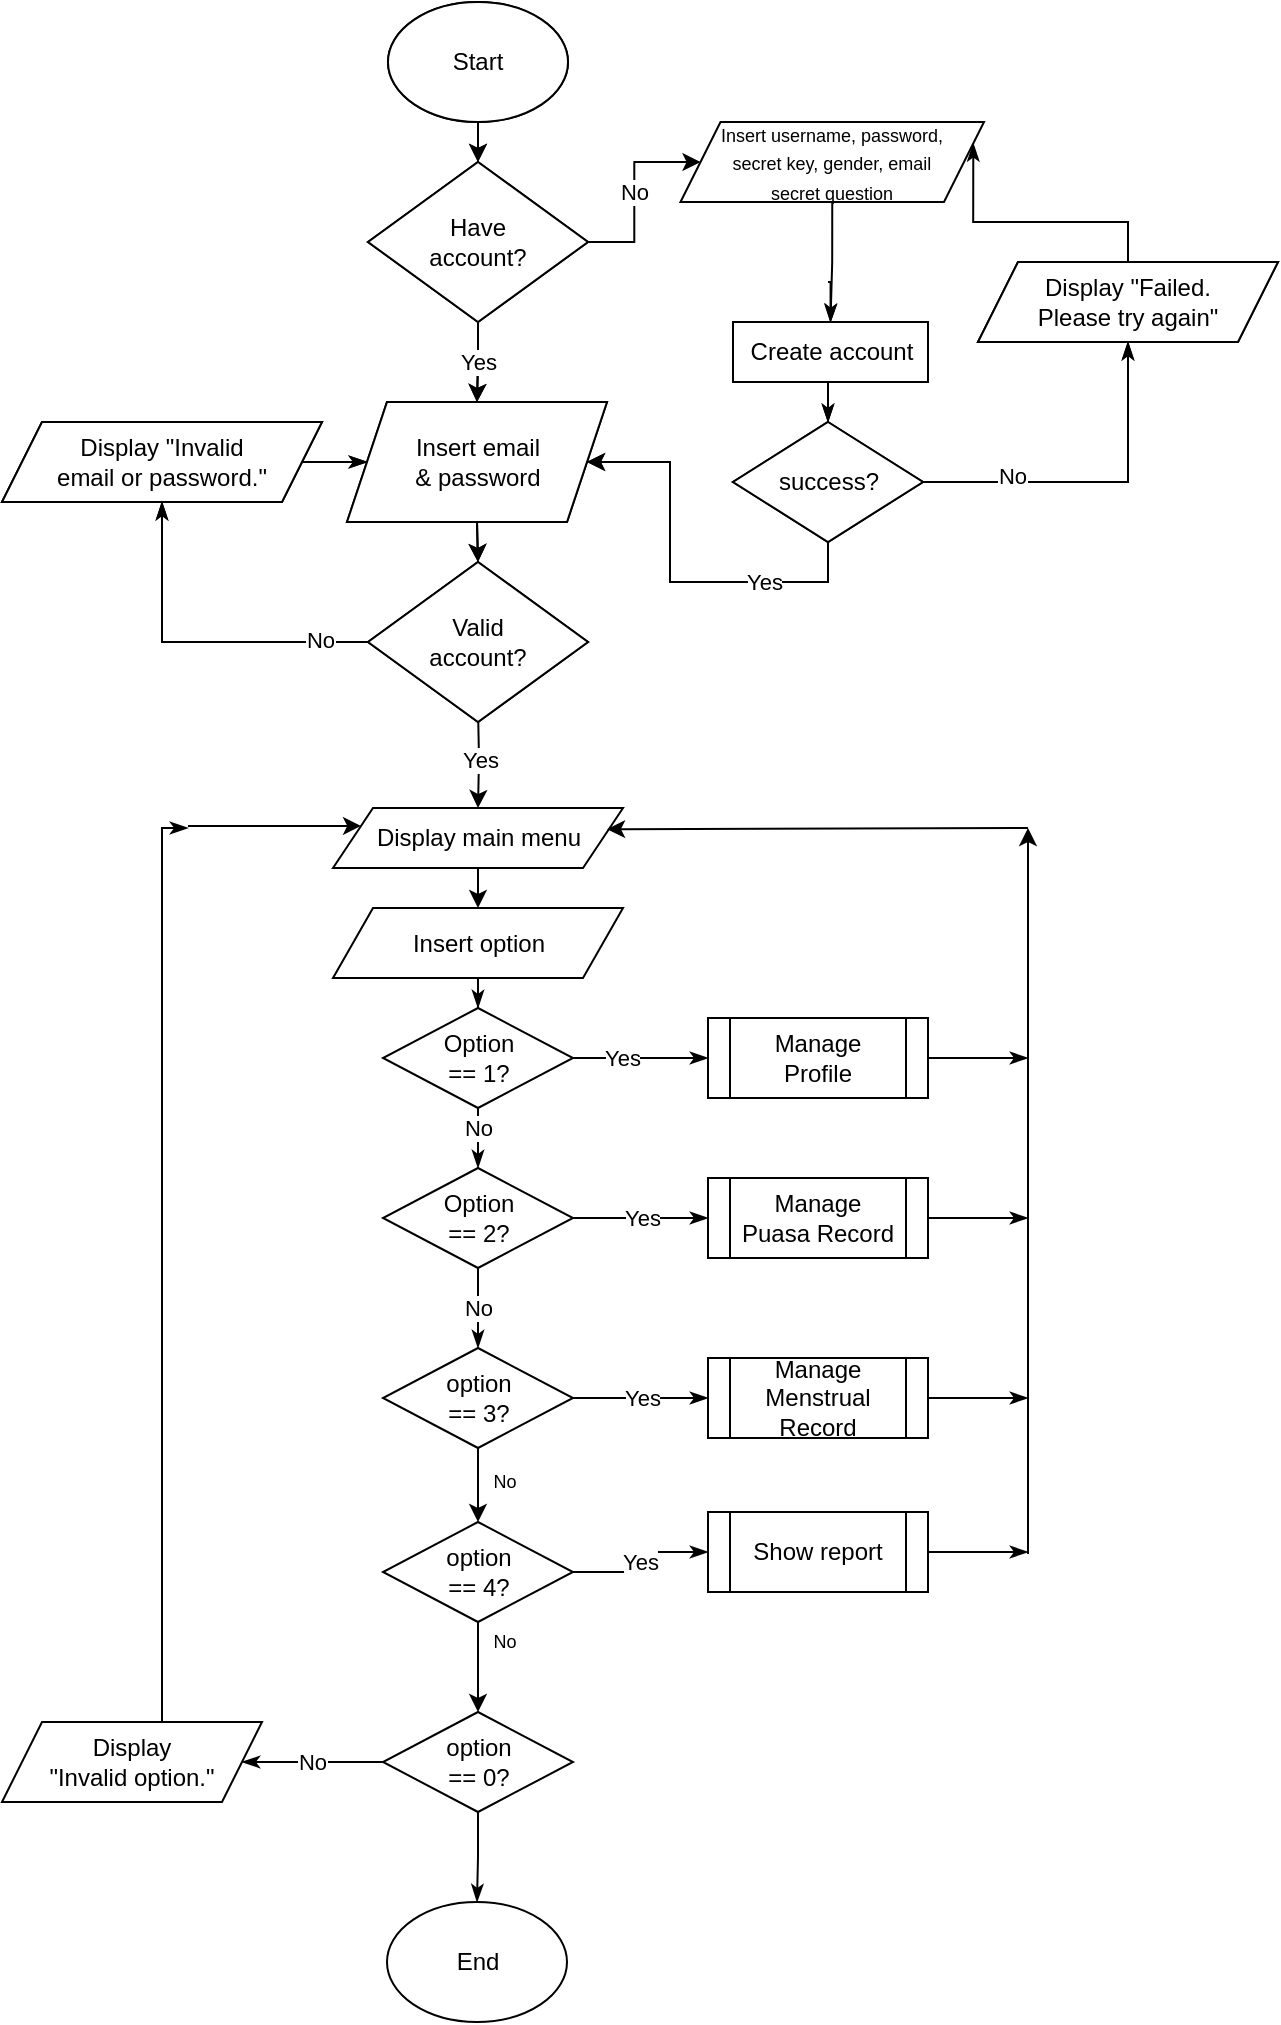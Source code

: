 <mxfile version="18.0.7" type="github" pages="4">
  <diagram id="C5RBs43oDa-KdzZeNtuy" name="Main">
    <mxGraphModel dx="1422" dy="731" grid="1" gridSize="10" guides="1" tooltips="1" connect="1" arrows="1" fold="1" page="1" pageScale="1" pageWidth="827" pageHeight="1169" math="0" shadow="0">
      <root>
        <mxCell id="WIyWlLk6GJQsqaUBKTNV-0" />
        <mxCell id="WIyWlLk6GJQsqaUBKTNV-1" parent="WIyWlLk6GJQsqaUBKTNV-0" />
        <mxCell id="pkfR2PZHFAwa4gKdNn1j-24" style="edgeStyle=orthogonalEdgeStyle;rounded=0;orthogonalLoop=1;jettySize=auto;html=1;exitX=0.5;exitY=1;exitDx=0;exitDy=0;entryX=0.5;entryY=0;entryDx=0;entryDy=0;" parent="WIyWlLk6GJQsqaUBKTNV-1" source="pkfR2PZHFAwa4gKdNn1j-25" target="pkfR2PZHFAwa4gKdNn1j-28" edge="1">
          <mxGeometry relative="1" as="geometry" />
        </mxCell>
        <mxCell id="pkfR2PZHFAwa4gKdNn1j-25" value="Start" style="ellipse;whiteSpace=wrap;html=1;" parent="WIyWlLk6GJQsqaUBKTNV-1" vertex="1">
          <mxGeometry x="282" y="10" width="90" height="60" as="geometry" />
        </mxCell>
        <mxCell id="pkfR2PZHFAwa4gKdNn1j-26" value="Yes" style="edgeStyle=orthogonalEdgeStyle;rounded=0;orthogonalLoop=1;jettySize=auto;html=1;exitX=0.5;exitY=1;exitDx=0;exitDy=0;entryX=0.5;entryY=0;entryDx=0;entryDy=0;" parent="WIyWlLk6GJQsqaUBKTNV-1" source="pkfR2PZHFAwa4gKdNn1j-28" target="pkfR2PZHFAwa4gKdNn1j-30" edge="1">
          <mxGeometry relative="1" as="geometry" />
        </mxCell>
        <mxCell id="pkfR2PZHFAwa4gKdNn1j-27" value="No" style="edgeStyle=orthogonalEdgeStyle;rounded=0;orthogonalLoop=1;jettySize=auto;html=1;exitX=1;exitY=0.5;exitDx=0;exitDy=0;entryX=0;entryY=0.5;entryDx=0;entryDy=0;" parent="WIyWlLk6GJQsqaUBKTNV-1" source="pkfR2PZHFAwa4gKdNn1j-28" target="pkfR2PZHFAwa4gKdNn1j-35" edge="1">
          <mxGeometry relative="1" as="geometry">
            <mxPoint x="437.0" y="130" as="targetPoint" />
          </mxGeometry>
        </mxCell>
        <mxCell id="pkfR2PZHFAwa4gKdNn1j-28" value="Have&lt;br&gt;account?" style="rhombus;whiteSpace=wrap;html=1;" parent="WIyWlLk6GJQsqaUBKTNV-1" vertex="1">
          <mxGeometry x="272" y="90" width="110" height="80" as="geometry" />
        </mxCell>
        <mxCell id="pkfR2PZHFAwa4gKdNn1j-29" style="edgeStyle=orthogonalEdgeStyle;rounded=0;orthogonalLoop=1;jettySize=auto;html=1;exitX=0.5;exitY=1;exitDx=0;exitDy=0;entryX=0.5;entryY=0;entryDx=0;entryDy=0;" parent="WIyWlLk6GJQsqaUBKTNV-1" source="pkfR2PZHFAwa4gKdNn1j-30" target="pkfR2PZHFAwa4gKdNn1j-33" edge="1">
          <mxGeometry relative="1" as="geometry" />
        </mxCell>
        <mxCell id="pkfR2PZHFAwa4gKdNn1j-30" value="Insert username&lt;br&gt;&amp;amp; password" style="shape=parallelogram;perimeter=parallelogramPerimeter;whiteSpace=wrap;html=1;fixedSize=1;" parent="WIyWlLk6GJQsqaUBKTNV-1" vertex="1">
          <mxGeometry x="261.5" y="210" width="130" height="60" as="geometry" />
        </mxCell>
        <mxCell id="pkfR2PZHFAwa4gKdNn1j-31" style="edgeStyle=orthogonalEdgeStyle;rounded=0;orthogonalLoop=1;jettySize=auto;html=1;exitX=0;exitY=0.5;exitDx=0;exitDy=0;entryX=0.5;entryY=1;entryDx=0;entryDy=0;endArrow=classicThin;endFill=1;" parent="WIyWlLk6GJQsqaUBKTNV-1" source="pkfR2PZHFAwa4gKdNn1j-33" target="pkfR2PZHFAwa4gKdNn1j-45" edge="1">
          <mxGeometry relative="1" as="geometry" />
        </mxCell>
        <mxCell id="pkfR2PZHFAwa4gKdNn1j-32" value="No" style="edgeLabel;html=1;align=center;verticalAlign=middle;resizable=0;points=[];" parent="pkfR2PZHFAwa4gKdNn1j-31" vertex="1" connectable="0">
          <mxGeometry x="-0.715" y="-1" relative="1" as="geometry">
            <mxPoint as="offset" />
          </mxGeometry>
        </mxCell>
        <mxCell id="pkfR2PZHFAwa4gKdNn1j-33" value="Valid&lt;br&gt;account?" style="rhombus;whiteSpace=wrap;html=1;" parent="WIyWlLk6GJQsqaUBKTNV-1" vertex="1">
          <mxGeometry x="272" y="290" width="110" height="80" as="geometry" />
        </mxCell>
        <mxCell id="pkfR2PZHFAwa4gKdNn1j-34" style="edgeStyle=orthogonalEdgeStyle;rounded=0;orthogonalLoop=1;jettySize=auto;html=1;exitX=0.5;exitY=1;exitDx=0;exitDy=0;entryX=0.5;entryY=0;entryDx=0;entryDy=0;endArrow=classicThin;endFill=1;" parent="WIyWlLk6GJQsqaUBKTNV-1" source="pkfR2PZHFAwa4gKdNn1j-35" target="pkfR2PZHFAwa4gKdNn1j-41" edge="1">
          <mxGeometry relative="1" as="geometry" />
        </mxCell>
        <mxCell id="pkfR2PZHFAwa4gKdNn1j-35" value="&lt;font style=&quot;font-size: 9px;&quot;&gt;Insert username, password, &lt;br&gt;secret key, gender, email&lt;br&gt;secret question&lt;br&gt;&lt;/font&gt;" style="shape=parallelogram;perimeter=parallelogramPerimeter;whiteSpace=wrap;html=1;fixedSize=1;" parent="WIyWlLk6GJQsqaUBKTNV-1" vertex="1">
          <mxGeometry x="428.25" y="70" width="151.75" height="40" as="geometry" />
        </mxCell>
        <mxCell id="pkfR2PZHFAwa4gKdNn1j-36" value="Yes" style="edgeStyle=orthogonalEdgeStyle;rounded=0;orthogonalLoop=1;jettySize=auto;html=1;exitX=0.5;exitY=1;exitDx=0;exitDy=0;entryX=1;entryY=0.5;entryDx=0;entryDy=0;" parent="WIyWlLk6GJQsqaUBKTNV-1" source="pkfR2PZHFAwa4gKdNn1j-39" target="pkfR2PZHFAwa4gKdNn1j-30" edge="1">
          <mxGeometry x="-0.474" relative="1" as="geometry">
            <mxPoint as="offset" />
          </mxGeometry>
        </mxCell>
        <mxCell id="pkfR2PZHFAwa4gKdNn1j-37" style="edgeStyle=orthogonalEdgeStyle;rounded=0;orthogonalLoop=1;jettySize=auto;html=1;exitX=1;exitY=0.5;exitDx=0;exitDy=0;entryX=0.5;entryY=1;entryDx=0;entryDy=0;endArrow=classicThin;endFill=1;" parent="WIyWlLk6GJQsqaUBKTNV-1" source="pkfR2PZHFAwa4gKdNn1j-39" target="pkfR2PZHFAwa4gKdNn1j-43" edge="1">
          <mxGeometry relative="1" as="geometry" />
        </mxCell>
        <mxCell id="pkfR2PZHFAwa4gKdNn1j-38" value="No" style="edgeLabel;html=1;align=center;verticalAlign=middle;resizable=0;points=[];" parent="pkfR2PZHFAwa4gKdNn1j-37" vertex="1" connectable="0">
          <mxGeometry x="-0.491" y="3" relative="1" as="geometry">
            <mxPoint as="offset" />
          </mxGeometry>
        </mxCell>
        <mxCell id="pkfR2PZHFAwa4gKdNn1j-39" value="success?" style="rhombus;whiteSpace=wrap;html=1;" parent="WIyWlLk6GJQsqaUBKTNV-1" vertex="1">
          <mxGeometry x="454.5" y="220" width="95" height="60" as="geometry" />
        </mxCell>
        <mxCell id="pkfR2PZHFAwa4gKdNn1j-40" style="edgeStyle=orthogonalEdgeStyle;rounded=0;orthogonalLoop=1;jettySize=auto;html=1;exitX=0.5;exitY=1;exitDx=0;exitDy=0;entryX=0.5;entryY=0;entryDx=0;entryDy=0;endArrow=classicThin;endFill=1;" parent="WIyWlLk6GJQsqaUBKTNV-1" source="pkfR2PZHFAwa4gKdNn1j-41" target="pkfR2PZHFAwa4gKdNn1j-39" edge="1">
          <mxGeometry relative="1" as="geometry" />
        </mxCell>
        <mxCell id="pkfR2PZHFAwa4gKdNn1j-41" value="Create account" style="rounded=0;whiteSpace=wrap;html=1;" parent="WIyWlLk6GJQsqaUBKTNV-1" vertex="1">
          <mxGeometry x="454.5" y="170" width="97.5" height="30" as="geometry" />
        </mxCell>
        <mxCell id="pkfR2PZHFAwa4gKdNn1j-42" style="edgeStyle=orthogonalEdgeStyle;rounded=0;orthogonalLoop=1;jettySize=auto;html=1;exitX=0.5;exitY=0;exitDx=0;exitDy=0;entryX=1;entryY=0.25;entryDx=0;entryDy=0;endArrow=classicThin;endFill=1;" parent="WIyWlLk6GJQsqaUBKTNV-1" source="pkfR2PZHFAwa4gKdNn1j-43" target="pkfR2PZHFAwa4gKdNn1j-35" edge="1">
          <mxGeometry relative="1" as="geometry" />
        </mxCell>
        <mxCell id="pkfR2PZHFAwa4gKdNn1j-43" value="Display &quot;Failed. &lt;br&gt;Please try again&quot;" style="shape=parallelogram;perimeter=parallelogramPerimeter;whiteSpace=wrap;html=1;fixedSize=1;" parent="WIyWlLk6GJQsqaUBKTNV-1" vertex="1">
          <mxGeometry x="577" y="140" width="150" height="40" as="geometry" />
        </mxCell>
        <mxCell id="pkfR2PZHFAwa4gKdNn1j-44" style="edgeStyle=orthogonalEdgeStyle;rounded=0;orthogonalLoop=1;jettySize=auto;html=1;exitX=1;exitY=0.5;exitDx=0;exitDy=0;entryX=0;entryY=0.5;entryDx=0;entryDy=0;endArrow=classicThin;endFill=1;" parent="WIyWlLk6GJQsqaUBKTNV-1" source="pkfR2PZHFAwa4gKdNn1j-45" target="pkfR2PZHFAwa4gKdNn1j-30" edge="1">
          <mxGeometry relative="1" as="geometry" />
        </mxCell>
        <mxCell id="pkfR2PZHFAwa4gKdNn1j-45" value="Display &quot;Invalid &lt;br&gt;username or password.&quot;" style="shape=parallelogram;perimeter=parallelogramPerimeter;whiteSpace=wrap;html=1;fixedSize=1;" parent="WIyWlLk6GJQsqaUBKTNV-1" vertex="1">
          <mxGeometry x="89" y="220" width="160" height="40" as="geometry" />
        </mxCell>
        <mxCell id="pkfR2PZHFAwa4gKdNn1j-46" style="edgeStyle=orthogonalEdgeStyle;rounded=0;orthogonalLoop=1;jettySize=auto;html=1;exitX=0.5;exitY=1;exitDx=0;exitDy=0;entryX=0.5;entryY=0;entryDx=0;entryDy=0;" parent="WIyWlLk6GJQsqaUBKTNV-1" source="pkfR2PZHFAwa4gKdNn1j-47" target="pkfR2PZHFAwa4gKdNn1j-50" edge="1">
          <mxGeometry relative="1" as="geometry" />
        </mxCell>
        <mxCell id="pkfR2PZHFAwa4gKdNn1j-47" value="Start" style="ellipse;whiteSpace=wrap;html=1;" parent="WIyWlLk6GJQsqaUBKTNV-1" vertex="1">
          <mxGeometry x="282" y="10" width="90" height="60" as="geometry" />
        </mxCell>
        <mxCell id="pkfR2PZHFAwa4gKdNn1j-48" value="Yes" style="edgeStyle=orthogonalEdgeStyle;rounded=0;orthogonalLoop=1;jettySize=auto;html=1;exitX=0.5;exitY=1;exitDx=0;exitDy=0;entryX=0.5;entryY=0;entryDx=0;entryDy=0;" parent="WIyWlLk6GJQsqaUBKTNV-1" source="pkfR2PZHFAwa4gKdNn1j-50" target="pkfR2PZHFAwa4gKdNn1j-52" edge="1">
          <mxGeometry relative="1" as="geometry" />
        </mxCell>
        <mxCell id="pkfR2PZHFAwa4gKdNn1j-50" value="Have&lt;br&gt;account?" style="rhombus;whiteSpace=wrap;html=1;" parent="WIyWlLk6GJQsqaUBKTNV-1" vertex="1">
          <mxGeometry x="272" y="90" width="110" height="80" as="geometry" />
        </mxCell>
        <mxCell id="pkfR2PZHFAwa4gKdNn1j-51" style="edgeStyle=orthogonalEdgeStyle;rounded=0;orthogonalLoop=1;jettySize=auto;html=1;exitX=0.5;exitY=1;exitDx=0;exitDy=0;entryX=0.5;entryY=0;entryDx=0;entryDy=0;" parent="WIyWlLk6GJQsqaUBKTNV-1" source="pkfR2PZHFAwa4gKdNn1j-52" target="pkfR2PZHFAwa4gKdNn1j-56" edge="1">
          <mxGeometry relative="1" as="geometry" />
        </mxCell>
        <mxCell id="pkfR2PZHFAwa4gKdNn1j-52" value="Insert email&lt;br&gt;&amp;amp; password" style="shape=parallelogram;perimeter=parallelogramPerimeter;whiteSpace=wrap;html=1;fixedSize=1;" parent="WIyWlLk6GJQsqaUBKTNV-1" vertex="1">
          <mxGeometry x="261.5" y="210" width="130" height="60" as="geometry" />
        </mxCell>
        <mxCell id="pkfR2PZHFAwa4gKdNn1j-53" value="Yes" style="edgeStyle=orthogonalEdgeStyle;rounded=0;orthogonalLoop=1;jettySize=auto;html=1;exitX=0.5;exitY=1;exitDx=0;exitDy=0;entryX=0.5;entryY=0;entryDx=0;entryDy=0;" parent="WIyWlLk6GJQsqaUBKTNV-1" target="pkfR2PZHFAwa4gKdNn1j-58" edge="1">
          <mxGeometry relative="1" as="geometry">
            <mxPoint x="327" y="363" as="sourcePoint" />
          </mxGeometry>
        </mxCell>
        <mxCell id="pkfR2PZHFAwa4gKdNn1j-54" style="edgeStyle=orthogonalEdgeStyle;rounded=0;orthogonalLoop=1;jettySize=auto;html=1;exitX=0;exitY=0.5;exitDx=0;exitDy=0;entryX=0.5;entryY=1;entryDx=0;entryDy=0;endArrow=classicThin;endFill=1;" parent="WIyWlLk6GJQsqaUBKTNV-1" source="pkfR2PZHFAwa4gKdNn1j-56" target="pkfR2PZHFAwa4gKdNn1j-72" edge="1">
          <mxGeometry relative="1" as="geometry" />
        </mxCell>
        <mxCell id="pkfR2PZHFAwa4gKdNn1j-55" value="No" style="edgeLabel;html=1;align=center;verticalAlign=middle;resizable=0;points=[];" parent="pkfR2PZHFAwa4gKdNn1j-54" vertex="1" connectable="0">
          <mxGeometry x="-0.715" y="-1" relative="1" as="geometry">
            <mxPoint as="offset" />
          </mxGeometry>
        </mxCell>
        <mxCell id="pkfR2PZHFAwa4gKdNn1j-56" value="Valid&lt;br&gt;account?" style="rhombus;whiteSpace=wrap;html=1;" parent="WIyWlLk6GJQsqaUBKTNV-1" vertex="1">
          <mxGeometry x="272" y="290" width="110" height="80" as="geometry" />
        </mxCell>
        <mxCell id="pkfR2PZHFAwa4gKdNn1j-57" style="edgeStyle=orthogonalEdgeStyle;rounded=0;orthogonalLoop=1;jettySize=auto;html=1;exitX=0.5;exitY=1;exitDx=0;exitDy=0;entryX=0.5;entryY=0;entryDx=0;entryDy=0;" parent="WIyWlLk6GJQsqaUBKTNV-1" source="pkfR2PZHFAwa4gKdNn1j-58" target="pkfR2PZHFAwa4gKdNn1j-60" edge="1">
          <mxGeometry relative="1" as="geometry" />
        </mxCell>
        <mxCell id="pkfR2PZHFAwa4gKdNn1j-58" value="Display main menu" style="shape=parallelogram;perimeter=parallelogramPerimeter;whiteSpace=wrap;html=1;fixedSize=1;" parent="WIyWlLk6GJQsqaUBKTNV-1" vertex="1">
          <mxGeometry x="254.5" y="413" width="145" height="30" as="geometry" />
        </mxCell>
        <mxCell id="pkfR2PZHFAwa4gKdNn1j-59" style="edgeStyle=orthogonalEdgeStyle;rounded=0;orthogonalLoop=1;jettySize=auto;html=1;exitX=0.5;exitY=1;exitDx=0;exitDy=0;endArrow=classicThin;endFill=1;" parent="WIyWlLk6GJQsqaUBKTNV-1" source="pkfR2PZHFAwa4gKdNn1j-60" target="pkfR2PZHFAwa4gKdNn1j-76" edge="1">
          <mxGeometry relative="1" as="geometry" />
        </mxCell>
        <mxCell id="pkfR2PZHFAwa4gKdNn1j-60" value="Insert option" style="shape=parallelogram;perimeter=parallelogramPerimeter;whiteSpace=wrap;html=1;fixedSize=1;" parent="WIyWlLk6GJQsqaUBKTNV-1" vertex="1">
          <mxGeometry x="254.5" y="463" width="145" height="35" as="geometry" />
        </mxCell>
        <mxCell id="pkfR2PZHFAwa4gKdNn1j-61" style="edgeStyle=orthogonalEdgeStyle;rounded=0;orthogonalLoop=1;jettySize=auto;html=1;exitX=0.5;exitY=1;exitDx=0;exitDy=0;entryX=0.5;entryY=0;entryDx=0;entryDy=0;endArrow=classicThin;endFill=1;" parent="WIyWlLk6GJQsqaUBKTNV-1" target="pkfR2PZHFAwa4gKdNn1j-68" edge="1">
          <mxGeometry relative="1" as="geometry">
            <mxPoint x="502" y="150" as="sourcePoint" />
          </mxGeometry>
        </mxCell>
        <mxCell id="pkfR2PZHFAwa4gKdNn1j-63" value="Yes" style="edgeStyle=orthogonalEdgeStyle;rounded=0;orthogonalLoop=1;jettySize=auto;html=1;exitX=0.5;exitY=1;exitDx=0;exitDy=0;entryX=1;entryY=0.5;entryDx=0;entryDy=0;" parent="WIyWlLk6GJQsqaUBKTNV-1" source="pkfR2PZHFAwa4gKdNn1j-66" target="pkfR2PZHFAwa4gKdNn1j-52" edge="1">
          <mxGeometry x="-0.474" relative="1" as="geometry">
            <mxPoint as="offset" />
          </mxGeometry>
        </mxCell>
        <mxCell id="pkfR2PZHFAwa4gKdNn1j-64" style="edgeStyle=orthogonalEdgeStyle;rounded=0;orthogonalLoop=1;jettySize=auto;html=1;exitX=1;exitY=0.5;exitDx=0;exitDy=0;entryX=0.5;entryY=1;entryDx=0;entryDy=0;endArrow=classicThin;endFill=1;" parent="WIyWlLk6GJQsqaUBKTNV-1" source="pkfR2PZHFAwa4gKdNn1j-66" target="pkfR2PZHFAwa4gKdNn1j-70" edge="1">
          <mxGeometry relative="1" as="geometry" />
        </mxCell>
        <mxCell id="pkfR2PZHFAwa4gKdNn1j-65" value="No" style="edgeLabel;html=1;align=center;verticalAlign=middle;resizable=0;points=[];" parent="pkfR2PZHFAwa4gKdNn1j-64" vertex="1" connectable="0">
          <mxGeometry x="-0.491" y="3" relative="1" as="geometry">
            <mxPoint as="offset" />
          </mxGeometry>
        </mxCell>
        <mxCell id="pkfR2PZHFAwa4gKdNn1j-66" value="success?" style="rhombus;whiteSpace=wrap;html=1;" parent="WIyWlLk6GJQsqaUBKTNV-1" vertex="1">
          <mxGeometry x="454.5" y="220" width="95" height="60" as="geometry" />
        </mxCell>
        <mxCell id="pkfR2PZHFAwa4gKdNn1j-67" style="edgeStyle=orthogonalEdgeStyle;rounded=0;orthogonalLoop=1;jettySize=auto;html=1;exitX=0.5;exitY=1;exitDx=0;exitDy=0;entryX=0.5;entryY=0;entryDx=0;entryDy=0;endArrow=classicThin;endFill=1;" parent="WIyWlLk6GJQsqaUBKTNV-1" source="pkfR2PZHFAwa4gKdNn1j-68" target="pkfR2PZHFAwa4gKdNn1j-66" edge="1">
          <mxGeometry relative="1" as="geometry" />
        </mxCell>
        <mxCell id="pkfR2PZHFAwa4gKdNn1j-68" value="Create account" style="rounded=0;whiteSpace=wrap;html=1;" parent="WIyWlLk6GJQsqaUBKTNV-1" vertex="1">
          <mxGeometry x="454.5" y="170" width="97.5" height="30" as="geometry" />
        </mxCell>
        <mxCell id="pkfR2PZHFAwa4gKdNn1j-70" value="Display &quot;Failed. &lt;br&gt;Please try again&quot;" style="shape=parallelogram;perimeter=parallelogramPerimeter;whiteSpace=wrap;html=1;fixedSize=1;" parent="WIyWlLk6GJQsqaUBKTNV-1" vertex="1">
          <mxGeometry x="577" y="140" width="150" height="40" as="geometry" />
        </mxCell>
        <mxCell id="pkfR2PZHFAwa4gKdNn1j-71" style="edgeStyle=orthogonalEdgeStyle;rounded=0;orthogonalLoop=1;jettySize=auto;html=1;exitX=1;exitY=0.5;exitDx=0;exitDy=0;entryX=0;entryY=0.5;entryDx=0;entryDy=0;endArrow=classicThin;endFill=1;" parent="WIyWlLk6GJQsqaUBKTNV-1" source="pkfR2PZHFAwa4gKdNn1j-72" target="pkfR2PZHFAwa4gKdNn1j-52" edge="1">
          <mxGeometry relative="1" as="geometry" />
        </mxCell>
        <mxCell id="pkfR2PZHFAwa4gKdNn1j-72" value="Display &quot;Invalid &lt;br&gt;email or password.&quot;" style="shape=parallelogram;perimeter=parallelogramPerimeter;whiteSpace=wrap;html=1;fixedSize=1;" parent="WIyWlLk6GJQsqaUBKTNV-1" vertex="1">
          <mxGeometry x="89" y="220" width="160" height="40" as="geometry" />
        </mxCell>
        <mxCell id="pkfR2PZHFAwa4gKdNn1j-73" value="No" style="edgeStyle=orthogonalEdgeStyle;rounded=0;orthogonalLoop=1;jettySize=auto;html=1;exitX=0.5;exitY=1;exitDx=0;exitDy=0;entryX=0.5;entryY=0;entryDx=0;entryDy=0;endArrow=classicThin;endFill=1;" parent="WIyWlLk6GJQsqaUBKTNV-1" source="pkfR2PZHFAwa4gKdNn1j-76" target="pkfR2PZHFAwa4gKdNn1j-79" edge="1">
          <mxGeometry x="-0.333" relative="1" as="geometry">
            <mxPoint as="offset" />
          </mxGeometry>
        </mxCell>
        <mxCell id="pkfR2PZHFAwa4gKdNn1j-74" style="edgeStyle=orthogonalEdgeStyle;rounded=0;orthogonalLoop=1;jettySize=auto;html=1;exitX=1;exitY=0.5;exitDx=0;exitDy=0;entryX=0;entryY=0.5;entryDx=0;entryDy=0;endArrow=classicThin;endFill=1;" parent="WIyWlLk6GJQsqaUBKTNV-1" source="pkfR2PZHFAwa4gKdNn1j-76" target="pkfR2PZHFAwa4gKdNn1j-87" edge="1">
          <mxGeometry relative="1" as="geometry" />
        </mxCell>
        <mxCell id="pkfR2PZHFAwa4gKdNn1j-75" value="Yes" style="edgeLabel;html=1;align=center;verticalAlign=middle;resizable=0;points=[];" parent="pkfR2PZHFAwa4gKdNn1j-74" vertex="1" connectable="0">
          <mxGeometry x="-0.271" y="3" relative="1" as="geometry">
            <mxPoint y="3" as="offset" />
          </mxGeometry>
        </mxCell>
        <mxCell id="pkfR2PZHFAwa4gKdNn1j-76" value="Option&lt;br&gt;== 1?" style="rhombus;whiteSpace=wrap;html=1;" parent="WIyWlLk6GJQsqaUBKTNV-1" vertex="1">
          <mxGeometry x="279.5" y="513" width="95" height="50" as="geometry" />
        </mxCell>
        <mxCell id="pkfR2PZHFAwa4gKdNn1j-77" value="No" style="edgeStyle=orthogonalEdgeStyle;rounded=0;orthogonalLoop=1;jettySize=auto;html=1;exitX=0.5;exitY=1;exitDx=0;exitDy=0;entryX=0.5;entryY=0;entryDx=0;entryDy=0;endArrow=classicThin;endFill=1;" parent="WIyWlLk6GJQsqaUBKTNV-1" source="pkfR2PZHFAwa4gKdNn1j-79" target="pkfR2PZHFAwa4gKdNn1j-82" edge="1">
          <mxGeometry relative="1" as="geometry" />
        </mxCell>
        <mxCell id="pkfR2PZHFAwa4gKdNn1j-78" value="Yes" style="edgeStyle=orthogonalEdgeStyle;rounded=0;orthogonalLoop=1;jettySize=auto;html=1;exitX=1;exitY=0.5;exitDx=0;exitDy=0;entryX=0;entryY=0.5;entryDx=0;entryDy=0;endArrow=classicThin;endFill=1;" parent="WIyWlLk6GJQsqaUBKTNV-1" source="pkfR2PZHFAwa4gKdNn1j-79" target="pkfR2PZHFAwa4gKdNn1j-89" edge="1">
          <mxGeometry relative="1" as="geometry" />
        </mxCell>
        <mxCell id="pkfR2PZHFAwa4gKdNn1j-79" value="Option&lt;br&gt;== 2?" style="rhombus;whiteSpace=wrap;html=1;" parent="WIyWlLk6GJQsqaUBKTNV-1" vertex="1">
          <mxGeometry x="279.5" y="593" width="95" height="50" as="geometry" />
        </mxCell>
        <mxCell id="pkfR2PZHFAwa4gKdNn1j-81" value="Yes" style="edgeStyle=orthogonalEdgeStyle;rounded=0;orthogonalLoop=1;jettySize=auto;html=1;exitX=1;exitY=0.5;exitDx=0;exitDy=0;entryX=0;entryY=0.5;entryDx=0;entryDy=0;endArrow=classicThin;endFill=1;" parent="WIyWlLk6GJQsqaUBKTNV-1" source="pkfR2PZHFAwa4gKdNn1j-82" target="pkfR2PZHFAwa4gKdNn1j-91" edge="1">
          <mxGeometry relative="1" as="geometry" />
        </mxCell>
        <mxCell id="QfTpelzmR6hh3GE2sy4I-4" style="edgeStyle=orthogonalEdgeStyle;rounded=0;orthogonalLoop=1;jettySize=auto;html=1;exitX=0.5;exitY=1;exitDx=0;exitDy=0;entryX=0.5;entryY=0;entryDx=0;entryDy=0;fontSize=9;" edge="1" parent="WIyWlLk6GJQsqaUBKTNV-1" source="pkfR2PZHFAwa4gKdNn1j-82" target="QfTpelzmR6hh3GE2sy4I-1">
          <mxGeometry relative="1" as="geometry" />
        </mxCell>
        <mxCell id="pkfR2PZHFAwa4gKdNn1j-82" value="option &lt;br&gt;== 3?" style="rhombus;whiteSpace=wrap;html=1;" parent="WIyWlLk6GJQsqaUBKTNV-1" vertex="1">
          <mxGeometry x="279.5" y="683" width="95" height="50" as="geometry" />
        </mxCell>
        <mxCell id="pkfR2PZHFAwa4gKdNn1j-86" style="edgeStyle=orthogonalEdgeStyle;rounded=0;orthogonalLoop=1;jettySize=auto;html=1;exitX=1;exitY=0.5;exitDx=0;exitDy=0;endArrow=classicThin;endFill=1;" parent="WIyWlLk6GJQsqaUBKTNV-1" source="pkfR2PZHFAwa4gKdNn1j-87" edge="1">
          <mxGeometry relative="1" as="geometry">
            <mxPoint x="602" y="538" as="targetPoint" />
          </mxGeometry>
        </mxCell>
        <mxCell id="pkfR2PZHFAwa4gKdNn1j-87" value="Manage&lt;br&gt;Profile" style="shape=process;whiteSpace=wrap;html=1;backgroundOutline=1;" parent="WIyWlLk6GJQsqaUBKTNV-1" vertex="1">
          <mxGeometry x="442" y="518" width="110" height="40" as="geometry" />
        </mxCell>
        <mxCell id="pkfR2PZHFAwa4gKdNn1j-88" style="edgeStyle=orthogonalEdgeStyle;rounded=0;orthogonalLoop=1;jettySize=auto;html=1;exitX=1;exitY=0.5;exitDx=0;exitDy=0;endArrow=classicThin;endFill=1;" parent="WIyWlLk6GJQsqaUBKTNV-1" source="pkfR2PZHFAwa4gKdNn1j-89" edge="1">
          <mxGeometry relative="1" as="geometry">
            <mxPoint x="602" y="618" as="targetPoint" />
          </mxGeometry>
        </mxCell>
        <mxCell id="pkfR2PZHFAwa4gKdNn1j-89" value="Manage&lt;br&gt;Puasa Record" style="shape=process;whiteSpace=wrap;html=1;backgroundOutline=1;" parent="WIyWlLk6GJQsqaUBKTNV-1" vertex="1">
          <mxGeometry x="442" y="598" width="110" height="40" as="geometry" />
        </mxCell>
        <mxCell id="pkfR2PZHFAwa4gKdNn1j-90" style="edgeStyle=orthogonalEdgeStyle;rounded=0;orthogonalLoop=1;jettySize=auto;html=1;exitX=1;exitY=0.5;exitDx=0;exitDy=0;endArrow=classicThin;endFill=1;" parent="WIyWlLk6GJQsqaUBKTNV-1" source="pkfR2PZHFAwa4gKdNn1j-91" edge="1">
          <mxGeometry relative="1" as="geometry">
            <mxPoint x="602" y="708" as="targetPoint" />
          </mxGeometry>
        </mxCell>
        <mxCell id="pkfR2PZHFAwa4gKdNn1j-91" value="Manage Menstrual Record" style="shape=process;whiteSpace=wrap;html=1;backgroundOutline=1;" parent="WIyWlLk6GJQsqaUBKTNV-1" vertex="1">
          <mxGeometry x="442" y="688" width="110" height="40" as="geometry" />
        </mxCell>
        <mxCell id="pkfR2PZHFAwa4gKdNn1j-94" value="No" style="edgeStyle=orthogonalEdgeStyle;rounded=0;orthogonalLoop=1;jettySize=auto;html=1;exitX=0;exitY=0.5;exitDx=0;exitDy=0;entryX=1;entryY=0.5;entryDx=0;entryDy=0;endArrow=classicThin;endFill=1;" parent="WIyWlLk6GJQsqaUBKTNV-1" source="pkfR2PZHFAwa4gKdNn1j-96" target="pkfR2PZHFAwa4gKdNn1j-98" edge="1">
          <mxGeometry relative="1" as="geometry" />
        </mxCell>
        <mxCell id="pkfR2PZHFAwa4gKdNn1j-95" style="edgeStyle=orthogonalEdgeStyle;rounded=0;orthogonalLoop=1;jettySize=auto;html=1;exitX=0.5;exitY=1;exitDx=0;exitDy=0;endArrow=classicThin;endFill=1;" parent="WIyWlLk6GJQsqaUBKTNV-1" source="pkfR2PZHFAwa4gKdNn1j-96" target="pkfR2PZHFAwa4gKdNn1j-100" edge="1">
          <mxGeometry relative="1" as="geometry" />
        </mxCell>
        <mxCell id="pkfR2PZHFAwa4gKdNn1j-96" value="option &lt;br&gt;== 0?" style="rhombus;whiteSpace=wrap;html=1;" parent="WIyWlLk6GJQsqaUBKTNV-1" vertex="1">
          <mxGeometry x="279.5" y="865" width="95" height="50" as="geometry" />
        </mxCell>
        <mxCell id="pkfR2PZHFAwa4gKdNn1j-97" style="edgeStyle=orthogonalEdgeStyle;rounded=0;orthogonalLoop=1;jettySize=auto;html=1;exitX=0.5;exitY=0;exitDx=0;exitDy=0;endArrow=classicThin;endFill=1;" parent="WIyWlLk6GJQsqaUBKTNV-1" source="pkfR2PZHFAwa4gKdNn1j-98" edge="1">
          <mxGeometry relative="1" as="geometry">
            <mxPoint x="182" y="423" as="targetPoint" />
            <Array as="points">
              <mxPoint x="169" y="423" />
            </Array>
          </mxGeometry>
        </mxCell>
        <mxCell id="pkfR2PZHFAwa4gKdNn1j-98" value="Display&lt;br&gt;&quot;Invalid option.&quot;" style="shape=parallelogram;perimeter=parallelogramPerimeter;whiteSpace=wrap;html=1;fixedSize=1;" parent="WIyWlLk6GJQsqaUBKTNV-1" vertex="1">
          <mxGeometry x="89" y="870" width="130" height="40" as="geometry" />
        </mxCell>
        <mxCell id="pkfR2PZHFAwa4gKdNn1j-99" value="" style="endArrow=classic;html=1;rounded=0;entryX=0;entryY=0.25;entryDx=0;entryDy=0;" parent="WIyWlLk6GJQsqaUBKTNV-1" target="pkfR2PZHFAwa4gKdNn1j-58" edge="1">
          <mxGeometry width="50" height="50" relative="1" as="geometry">
            <mxPoint x="182" y="422" as="sourcePoint" />
            <mxPoint x="252" y="493" as="targetPoint" />
          </mxGeometry>
        </mxCell>
        <mxCell id="pkfR2PZHFAwa4gKdNn1j-100" value="End" style="ellipse;whiteSpace=wrap;html=1;" parent="WIyWlLk6GJQsqaUBKTNV-1" vertex="1">
          <mxGeometry x="281.5" y="960" width="90" height="60" as="geometry" />
        </mxCell>
        <mxCell id="pkfR2PZHFAwa4gKdNn1j-101" value="" style="endArrow=classic;html=1;rounded=0;" parent="WIyWlLk6GJQsqaUBKTNV-1" edge="1">
          <mxGeometry width="50" height="50" relative="1" as="geometry">
            <mxPoint x="602" y="710" as="sourcePoint" />
            <mxPoint x="602" y="423" as="targetPoint" />
          </mxGeometry>
        </mxCell>
        <mxCell id="pkfR2PZHFAwa4gKdNn1j-102" value="" style="endArrow=classic;html=1;rounded=0;entryX=0.945;entryY=0.353;entryDx=0;entryDy=0;entryPerimeter=0;" parent="WIyWlLk6GJQsqaUBKTNV-1" target="pkfR2PZHFAwa4gKdNn1j-58" edge="1">
          <mxGeometry width="50" height="50" relative="1" as="geometry">
            <mxPoint x="602" y="423" as="sourcePoint" />
            <mxPoint x="522" y="413" as="targetPoint" />
          </mxGeometry>
        </mxCell>
        <mxCell id="QfTpelzmR6hh3GE2sy4I-0" value="Yes" style="edgeStyle=orthogonalEdgeStyle;rounded=0;orthogonalLoop=1;jettySize=auto;html=1;exitX=1;exitY=0.5;exitDx=0;exitDy=0;entryX=0;entryY=0.5;entryDx=0;entryDy=0;endArrow=classicThin;endFill=1;" edge="1" parent="WIyWlLk6GJQsqaUBKTNV-1" source="QfTpelzmR6hh3GE2sy4I-1" target="QfTpelzmR6hh3GE2sy4I-3">
          <mxGeometry relative="1" as="geometry" />
        </mxCell>
        <mxCell id="QfTpelzmR6hh3GE2sy4I-5" style="edgeStyle=orthogonalEdgeStyle;rounded=0;orthogonalLoop=1;jettySize=auto;html=1;exitX=0.5;exitY=1;exitDx=0;exitDy=0;entryX=0.5;entryY=0;entryDx=0;entryDy=0;fontSize=9;" edge="1" parent="WIyWlLk6GJQsqaUBKTNV-1" source="QfTpelzmR6hh3GE2sy4I-1" target="pkfR2PZHFAwa4gKdNn1j-96">
          <mxGeometry relative="1" as="geometry" />
        </mxCell>
        <mxCell id="QfTpelzmR6hh3GE2sy4I-1" value="option &lt;br&gt;== 4?" style="rhombus;whiteSpace=wrap;html=1;" vertex="1" parent="WIyWlLk6GJQsqaUBKTNV-1">
          <mxGeometry x="279.5" y="770" width="95" height="50" as="geometry" />
        </mxCell>
        <mxCell id="QfTpelzmR6hh3GE2sy4I-2" style="edgeStyle=orthogonalEdgeStyle;rounded=0;orthogonalLoop=1;jettySize=auto;html=1;exitX=1;exitY=0.5;exitDx=0;exitDy=0;endArrow=classicThin;endFill=1;" edge="1" parent="WIyWlLk6GJQsqaUBKTNV-1" source="QfTpelzmR6hh3GE2sy4I-3">
          <mxGeometry relative="1" as="geometry">
            <mxPoint x="602" y="785" as="targetPoint" />
          </mxGeometry>
        </mxCell>
        <mxCell id="QfTpelzmR6hh3GE2sy4I-3" value="Show report" style="shape=process;whiteSpace=wrap;html=1;backgroundOutline=1;" vertex="1" parent="WIyWlLk6GJQsqaUBKTNV-1">
          <mxGeometry x="442" y="765" width="110" height="40" as="geometry" />
        </mxCell>
        <mxCell id="QfTpelzmR6hh3GE2sy4I-7" value="" style="endArrow=none;html=1;rounded=0;fontSize=9;" edge="1" parent="WIyWlLk6GJQsqaUBKTNV-1">
          <mxGeometry width="50" height="50" relative="1" as="geometry">
            <mxPoint x="602" y="786" as="sourcePoint" />
            <mxPoint x="602" y="710" as="targetPoint" />
          </mxGeometry>
        </mxCell>
        <mxCell id="QfTpelzmR6hh3GE2sy4I-8" value="No" style="text;html=1;align=center;verticalAlign=middle;resizable=0;points=[];autosize=1;strokeColor=none;fillColor=none;fontSize=9;" vertex="1" parent="WIyWlLk6GJQsqaUBKTNV-1">
          <mxGeometry x="325" y="820" width="30" height="20" as="geometry" />
        </mxCell>
        <mxCell id="QfTpelzmR6hh3GE2sy4I-9" value="No" style="text;html=1;align=center;verticalAlign=middle;resizable=0;points=[];autosize=1;strokeColor=none;fillColor=none;fontSize=9;" vertex="1" parent="WIyWlLk6GJQsqaUBKTNV-1">
          <mxGeometry x="325" y="740" width="30" height="20" as="geometry" />
        </mxCell>
      </root>
    </mxGraphModel>
  </diagram>
  <diagram id="GHTG8i0TsVdPCM9y_XtD" name="Puasa Record">
    <mxGraphModel dx="1303" dy="670" grid="1" gridSize="10" guides="1" tooltips="1" connect="1" arrows="1" fold="1" page="1" pageScale="1" pageWidth="850" pageHeight="1400" math="0" shadow="0">
      <root>
        <mxCell id="0" />
        <mxCell id="1" parent="0" />
        <mxCell id="2dmKIv_uPVKsAmY2U7jJ-4" style="edgeStyle=orthogonalEdgeStyle;rounded=0;orthogonalLoop=1;jettySize=auto;html=1;exitX=0.5;exitY=1;exitDx=0;exitDy=0;entryX=0.5;entryY=0;entryDx=0;entryDy=0;fontSize=11;" parent="1" target="2dmKIv_uPVKsAmY2U7jJ-3" edge="1">
          <mxGeometry relative="1" as="geometry">
            <mxPoint x="294" y="60" as="sourcePoint" />
            <mxPoint x="289" y="110" as="targetPoint" />
          </mxGeometry>
        </mxCell>
        <mxCell id="2dmKIv_uPVKsAmY2U7jJ-1" value="&lt;font style=&quot;font-size: 11px&quot;&gt;Manage Puasa Record&lt;/font&gt;" style="shape=process;whiteSpace=wrap;html=1;backgroundOutline=1;fontSize=7;" parent="1" vertex="1">
          <mxGeometry x="217" y="10" width="160" height="50" as="geometry" />
        </mxCell>
        <mxCell id="2dmKIv_uPVKsAmY2U7jJ-7" style="edgeStyle=orthogonalEdgeStyle;rounded=0;orthogonalLoop=1;jettySize=auto;html=1;exitX=0.5;exitY=1;exitDx=0;exitDy=0;entryX=0.5;entryY=0;entryDx=0;entryDy=0;fontSize=11;" parent="1" source="2dmKIv_uPVKsAmY2U7jJ-3" target="2dmKIv_uPVKsAmY2U7jJ-6" edge="1">
          <mxGeometry relative="1" as="geometry" />
        </mxCell>
        <mxCell id="2dmKIv_uPVKsAmY2U7jJ-3" value="Show Menu" style="shape=parallelogram;perimeter=parallelogramPerimeter;whiteSpace=wrap;html=1;fixedSize=1;fontSize=11;" parent="1" vertex="1">
          <mxGeometry x="217" y="90" width="150" height="30" as="geometry" />
        </mxCell>
        <mxCell id="EjhVXDXBt-CcArDsylul-6" style="edgeStyle=orthogonalEdgeStyle;rounded=0;orthogonalLoop=1;jettySize=auto;html=1;exitX=0.5;exitY=1;exitDx=0;exitDy=0;entryX=0.5;entryY=0;entryDx=0;entryDy=0;fontSize=11;" parent="1" source="2dmKIv_uPVKsAmY2U7jJ-6" target="EjhVXDXBt-CcArDsylul-2" edge="1">
          <mxGeometry relative="1" as="geometry" />
        </mxCell>
        <mxCell id="2dmKIv_uPVKsAmY2U7jJ-6" value="Insert option" style="shape=parallelogram;perimeter=parallelogramPerimeter;whiteSpace=wrap;html=1;fixedSize=1;fontSize=11;" parent="1" vertex="1">
          <mxGeometry x="222" y="150" width="150" height="30" as="geometry" />
        </mxCell>
        <mxCell id="EjhVXDXBt-CcArDsylul-1" value="No" style="edgeStyle=orthogonalEdgeStyle;rounded=0;orthogonalLoop=1;jettySize=auto;html=1;exitX=0.5;exitY=1;exitDx=0;exitDy=0;entryX=0.5;entryY=0;entryDx=0;entryDy=0;endArrow=classicThin;endFill=1;" parent="1" source="EjhVXDXBt-CcArDsylul-2" target="EjhVXDXBt-CcArDsylul-4" edge="1">
          <mxGeometry x="-0.333" relative="1" as="geometry">
            <mxPoint as="offset" />
          </mxGeometry>
        </mxCell>
        <mxCell id="EjhVXDXBt-CcArDsylul-9" style="edgeStyle=orthogonalEdgeStyle;rounded=0;orthogonalLoop=1;jettySize=auto;html=1;exitX=1;exitY=0.5;exitDx=0;exitDy=0;entryX=0;entryY=0.5;entryDx=0;entryDy=0;fontSize=11;" parent="1" source="EjhVXDXBt-CcArDsylul-2" target="EjhVXDXBt-CcArDsylul-7" edge="1">
          <mxGeometry relative="1" as="geometry" />
        </mxCell>
        <mxCell id="EjhVXDXBt-CcArDsylul-15" value="Yes" style="edgeLabel;html=1;align=center;verticalAlign=middle;resizable=0;points=[];fontSize=11;" parent="EjhVXDXBt-CcArDsylul-9" vertex="1" connectable="0">
          <mxGeometry x="-0.226" y="1" relative="1" as="geometry">
            <mxPoint as="offset" />
          </mxGeometry>
        </mxCell>
        <mxCell id="EjhVXDXBt-CcArDsylul-2" value="Option&lt;br&gt;== 1?" style="rhombus;whiteSpace=wrap;html=1;" parent="1" vertex="1">
          <mxGeometry x="249.5" y="210" width="95" height="50" as="geometry" />
        </mxCell>
        <mxCell id="EjhVXDXBt-CcArDsylul-3" value="No" style="edgeStyle=orthogonalEdgeStyle;rounded=0;orthogonalLoop=1;jettySize=auto;html=1;exitX=0.5;exitY=1;exitDx=0;exitDy=0;entryX=0.5;entryY=0;entryDx=0;entryDy=0;endArrow=classicThin;endFill=1;" parent="1" source="EjhVXDXBt-CcArDsylul-4" target="EjhVXDXBt-CcArDsylul-5" edge="1">
          <mxGeometry relative="1" as="geometry" />
        </mxCell>
        <mxCell id="EjhVXDXBt-CcArDsylul-22" style="edgeStyle=orthogonalEdgeStyle;rounded=0;orthogonalLoop=1;jettySize=auto;html=1;exitX=1;exitY=0.5;exitDx=0;exitDy=0;fontSize=11;entryX=0;entryY=0.25;entryDx=0;entryDy=0;" parent="1" source="EjhVXDXBt-CcArDsylul-4" target="EjhVXDXBt-CcArDsylul-18" edge="1">
          <mxGeometry relative="1" as="geometry">
            <mxPoint x="437" y="470" as="targetPoint" />
            <Array as="points">
              <mxPoint x="417" y="315" />
              <mxPoint x="417" y="470" />
            </Array>
          </mxGeometry>
        </mxCell>
        <mxCell id="EjhVXDXBt-CcArDsylul-23" value="Yes" style="edgeLabel;html=1;align=center;verticalAlign=middle;resizable=0;points=[];fontSize=11;" parent="EjhVXDXBt-CcArDsylul-22" vertex="1" connectable="0">
          <mxGeometry x="-0.124" y="3" relative="1" as="geometry">
            <mxPoint as="offset" />
          </mxGeometry>
        </mxCell>
        <mxCell id="EjhVXDXBt-CcArDsylul-4" value="Option&lt;br&gt;== 2?" style="rhombus;whiteSpace=wrap;html=1;" parent="1" vertex="1">
          <mxGeometry x="249.5" y="290" width="95" height="50" as="geometry" />
        </mxCell>
        <mxCell id="EjhVXDXBt-CcArDsylul-38" style="edgeStyle=orthogonalEdgeStyle;rounded=0;orthogonalLoop=1;jettySize=auto;html=1;exitX=1;exitY=0.5;exitDx=0;exitDy=0;fontSize=11;entryX=0;entryY=0.5;entryDx=0;entryDy=0;" parent="1" source="EjhVXDXBt-CcArDsylul-5" target="EjhVXDXBt-CcArDsylul-36" edge="1">
          <mxGeometry relative="1" as="geometry">
            <mxPoint x="397" y="890" as="targetPoint" />
            <Array as="points">
              <mxPoint x="397" y="405" />
              <mxPoint x="397" y="886" />
            </Array>
          </mxGeometry>
        </mxCell>
        <mxCell id="EjhVXDXBt-CcArDsylul-39" value="Yes" style="edgeLabel;html=1;align=center;verticalAlign=middle;resizable=0;points=[];fontSize=11;" parent="EjhVXDXBt-CcArDsylul-38" vertex="1" connectable="0">
          <mxGeometry x="-0.27" y="-2" relative="1" as="geometry">
            <mxPoint as="offset" />
          </mxGeometry>
        </mxCell>
        <mxCell id="NjxmZCKIXiX6EM9AGN-b-4" value="No" style="edgeStyle=orthogonalEdgeStyle;rounded=0;orthogonalLoop=1;jettySize=auto;html=1;fontSize=11;" parent="1" source="EjhVXDXBt-CcArDsylul-5" target="NjxmZCKIXiX6EM9AGN-b-1" edge="1">
          <mxGeometry relative="1" as="geometry" />
        </mxCell>
        <mxCell id="EjhVXDXBt-CcArDsylul-5" value="option &lt;br&gt;== 3?" style="rhombus;whiteSpace=wrap;html=1;" parent="1" vertex="1">
          <mxGeometry x="249.5" y="380" width="95" height="50" as="geometry" />
        </mxCell>
        <mxCell id="EjhVXDXBt-CcArDsylul-10" style="edgeStyle=orthogonalEdgeStyle;rounded=0;orthogonalLoop=1;jettySize=auto;html=1;exitX=0.5;exitY=1;exitDx=0;exitDy=0;entryX=0.5;entryY=0;entryDx=0;entryDy=0;fontSize=11;" parent="1" source="EjhVXDXBt-CcArDsylul-7" target="EjhVXDXBt-CcArDsylul-8" edge="1">
          <mxGeometry relative="1" as="geometry" />
        </mxCell>
        <mxCell id="EjhVXDXBt-CcArDsylul-7" value="Insert date, status, description" style="shape=parallelogram;perimeter=parallelogramPerimeter;whiteSpace=wrap;html=1;fixedSize=1;fontSize=11;" parent="1" vertex="1">
          <mxGeometry x="502" y="218.75" width="130" height="32.5" as="geometry" />
        </mxCell>
        <mxCell id="EjhVXDXBt-CcArDsylul-12" style="edgeStyle=orthogonalEdgeStyle;rounded=0;orthogonalLoop=1;jettySize=auto;html=1;exitX=0.5;exitY=1;exitDx=0;exitDy=0;entryX=0.5;entryY=0;entryDx=0;entryDy=0;fontSize=11;" parent="1" source="EjhVXDXBt-CcArDsylul-8" target="EjhVXDXBt-CcArDsylul-11" edge="1">
          <mxGeometry relative="1" as="geometry" />
        </mxCell>
        <mxCell id="EjhVXDXBt-CcArDsylul-8" value="Add puasa record &lt;br&gt;into database" style="rounded=0;whiteSpace=wrap;html=1;fontSize=11;" parent="1" vertex="1">
          <mxGeometry x="512" y="290" width="110" height="50" as="geometry" />
        </mxCell>
        <mxCell id="EjhVXDXBt-CcArDsylul-13" style="edgeStyle=orthogonalEdgeStyle;rounded=0;orthogonalLoop=1;jettySize=auto;html=1;exitX=1;exitY=0.5;exitDx=0;exitDy=0;fontSize=11;" parent="1" source="EjhVXDXBt-CcArDsylul-11" edge="1">
          <mxGeometry relative="1" as="geometry">
            <mxPoint x="737" y="100" as="targetPoint" />
          </mxGeometry>
        </mxCell>
        <mxCell id="EjhVXDXBt-CcArDsylul-11" value="Show &quot;Data recorded successfully&quot;" style="shape=parallelogram;perimeter=parallelogramPerimeter;whiteSpace=wrap;html=1;fixedSize=1;fontSize=11;" parent="1" vertex="1">
          <mxGeometry x="492" y="370" width="150" height="30" as="geometry" />
        </mxCell>
        <mxCell id="EjhVXDXBt-CcArDsylul-14" value="" style="endArrow=classic;html=1;rounded=0;fontSize=11;entryX=1;entryY=0.5;entryDx=0;entryDy=0;" parent="1" target="2dmKIv_uPVKsAmY2U7jJ-3" edge="1">
          <mxGeometry width="50" height="50" relative="1" as="geometry">
            <mxPoint x="737" y="105" as="sourcePoint" />
            <mxPoint x="527" y="90" as="targetPoint" />
          </mxGeometry>
        </mxCell>
        <mxCell id="EjhVXDXBt-CcArDsylul-17" style="edgeStyle=orthogonalEdgeStyle;rounded=0;orthogonalLoop=1;jettySize=auto;html=1;exitX=0.5;exitY=1;exitDx=0;exitDy=0;entryX=0.5;entryY=0;entryDx=0;entryDy=0;fontSize=11;" parent="1" source="EjhVXDXBt-CcArDsylul-18" target="EjhVXDXBt-CcArDsylul-24" edge="1">
          <mxGeometry relative="1" as="geometry">
            <mxPoint x="557" y="531.25" as="targetPoint" />
          </mxGeometry>
        </mxCell>
        <mxCell id="EjhVXDXBt-CcArDsylul-18" value="Show Puasa &lt;br&gt;Record List" style="shape=parallelogram;perimeter=parallelogramPerimeter;whiteSpace=wrap;html=1;fixedSize=1;fontSize=11;" parent="1" vertex="1">
          <mxGeometry x="492" y="460" width="130" height="32.5" as="geometry" />
        </mxCell>
        <mxCell id="EjhVXDXBt-CcArDsylul-19" style="edgeStyle=orthogonalEdgeStyle;rounded=0;orthogonalLoop=1;jettySize=auto;html=1;entryX=0.5;entryY=0;entryDx=0;entryDy=0;fontSize=11;exitX=0.5;exitY=1;exitDx=0;exitDy=0;" parent="1" source="EjhVXDXBt-CcArDsylul-24" edge="1">
          <mxGeometry relative="1" as="geometry">
            <mxPoint x="557" y="580" as="sourcePoint" />
            <mxPoint x="557" y="611.25" as="targetPoint" />
          </mxGeometry>
        </mxCell>
        <mxCell id="EjhVXDXBt-CcArDsylul-24" value="Insert chosen &lt;br&gt;record" style="shape=parallelogram;perimeter=parallelogramPerimeter;whiteSpace=wrap;html=1;fixedSize=1;fontSize=11;" parent="1" vertex="1">
          <mxGeometry x="492" y="540" width="130" height="32.5" as="geometry" />
        </mxCell>
        <mxCell id="EjhVXDXBt-CcArDsylul-27" value="" style="edgeStyle=orthogonalEdgeStyle;rounded=0;orthogonalLoop=1;jettySize=auto;html=1;fontSize=11;" parent="1" source="EjhVXDXBt-CcArDsylul-25" target="EjhVXDXBt-CcArDsylul-26" edge="1">
          <mxGeometry relative="1" as="geometry" />
        </mxCell>
        <mxCell id="EjhVXDXBt-CcArDsylul-25" value="Insert option&lt;br&gt;to update" style="shape=parallelogram;perimeter=parallelogramPerimeter;whiteSpace=wrap;html=1;fixedSize=1;fontSize=11;" parent="1" vertex="1">
          <mxGeometry x="487" y="610" width="130" height="32.5" as="geometry" />
        </mxCell>
        <mxCell id="EjhVXDXBt-CcArDsylul-29" value="" style="edgeStyle=orthogonalEdgeStyle;rounded=0;orthogonalLoop=1;jettySize=auto;html=1;fontSize=11;" parent="1" source="EjhVXDXBt-CcArDsylul-26" target="EjhVXDXBt-CcArDsylul-28" edge="1">
          <mxGeometry relative="1" as="geometry" />
        </mxCell>
        <mxCell id="EjhVXDXBt-CcArDsylul-26" value="Insert new data" style="shape=parallelogram;perimeter=parallelogramPerimeter;whiteSpace=wrap;html=1;fixedSize=1;fontSize=11;" parent="1" vertex="1">
          <mxGeometry x="487" y="670" width="130" height="32.5" as="geometry" />
        </mxCell>
        <mxCell id="EjhVXDXBt-CcArDsylul-34" value="" style="edgeStyle=orthogonalEdgeStyle;rounded=0;orthogonalLoop=1;jettySize=auto;html=1;fontSize=11;" parent="1" source="EjhVXDXBt-CcArDsylul-28" target="EjhVXDXBt-CcArDsylul-33" edge="1">
          <mxGeometry relative="1" as="geometry" />
        </mxCell>
        <mxCell id="EjhVXDXBt-CcArDsylul-28" value="update data in database" style="rounded=0;whiteSpace=wrap;html=1;fontSize=11;" parent="1" vertex="1">
          <mxGeometry x="497" y="730" width="110" height="30" as="geometry" />
        </mxCell>
        <mxCell id="EjhVXDXBt-CcArDsylul-35" style="edgeStyle=orthogonalEdgeStyle;rounded=0;orthogonalLoop=1;jettySize=auto;html=1;exitX=1;exitY=0.5;exitDx=0;exitDy=0;fontSize=11;" parent="1" source="EjhVXDXBt-CcArDsylul-33" edge="1">
          <mxGeometry relative="1" as="geometry">
            <mxPoint x="737" y="380" as="targetPoint" />
          </mxGeometry>
        </mxCell>
        <mxCell id="EjhVXDXBt-CcArDsylul-33" value="Show &quot;Data updated&lt;br&gt;successfully&quot;" style="shape=parallelogram;perimeter=parallelogramPerimeter;whiteSpace=wrap;html=1;fixedSize=1;fontSize=11;" parent="1" vertex="1">
          <mxGeometry x="477" y="790" width="150" height="30" as="geometry" />
        </mxCell>
        <mxCell id="EjhVXDXBt-CcArDsylul-40" value="" style="edgeStyle=orthogonalEdgeStyle;rounded=0;orthogonalLoop=1;jettySize=auto;html=1;fontSize=11;" parent="1" source="EjhVXDXBt-CcArDsylul-36" target="EjhVXDXBt-CcArDsylul-37" edge="1">
          <mxGeometry relative="1" as="geometry" />
        </mxCell>
        <mxCell id="EjhVXDXBt-CcArDsylul-36" value="Show Puasa &lt;br&gt;Record List" style="shape=parallelogram;perimeter=parallelogramPerimeter;whiteSpace=wrap;html=1;fixedSize=1;fontSize=11;" parent="1" vertex="1">
          <mxGeometry x="487" y="870" width="130" height="32.5" as="geometry" />
        </mxCell>
        <mxCell id="EjhVXDXBt-CcArDsylul-42" value="" style="edgeStyle=orthogonalEdgeStyle;rounded=0;orthogonalLoop=1;jettySize=auto;html=1;fontSize=11;" parent="1" source="EjhVXDXBt-CcArDsylul-37" target="EjhVXDXBt-CcArDsylul-41" edge="1">
          <mxGeometry relative="1" as="geometry" />
        </mxCell>
        <mxCell id="EjhVXDXBt-CcArDsylul-37" value="Insert chosen &lt;br&gt;record" style="shape=parallelogram;perimeter=parallelogramPerimeter;whiteSpace=wrap;html=1;fixedSize=1;fontSize=11;" parent="1" vertex="1">
          <mxGeometry x="487" y="950" width="130" height="32.5" as="geometry" />
        </mxCell>
        <mxCell id="EjhVXDXBt-CcArDsylul-44" value="" style="edgeStyle=orthogonalEdgeStyle;rounded=0;orthogonalLoop=1;jettySize=auto;html=1;fontSize=11;" parent="1" source="EjhVXDXBt-CcArDsylul-41" target="EjhVXDXBt-CcArDsylul-43" edge="1">
          <mxGeometry relative="1" as="geometry" />
        </mxCell>
        <mxCell id="EjhVXDXBt-CcArDsylul-41" value="Insert confirmation" style="shape=parallelogram;perimeter=parallelogramPerimeter;whiteSpace=wrap;html=1;fixedSize=1;fontSize=11;" parent="1" vertex="1">
          <mxGeometry x="487" y="1010" width="130" height="32.5" as="geometry" />
        </mxCell>
        <mxCell id="EjhVXDXBt-CcArDsylul-47" value="Yes" style="edgeStyle=orthogonalEdgeStyle;rounded=0;orthogonalLoop=1;jettySize=auto;html=1;fontSize=11;" parent="1" source="EjhVXDXBt-CcArDsylul-43" target="EjhVXDXBt-CcArDsylul-46" edge="1">
          <mxGeometry relative="1" as="geometry" />
        </mxCell>
        <mxCell id="EjhVXDXBt-CcArDsylul-49" style="edgeStyle=orthogonalEdgeStyle;rounded=0;orthogonalLoop=1;jettySize=auto;html=1;exitX=1;exitY=0.5;exitDx=0;exitDy=0;fontSize=11;" parent="1" source="EjhVXDXBt-CcArDsylul-43" edge="1">
          <mxGeometry relative="1" as="geometry">
            <mxPoint x="737" y="800" as="targetPoint" />
          </mxGeometry>
        </mxCell>
        <mxCell id="EjhVXDXBt-CcArDsylul-50" value="No" style="edgeLabel;html=1;align=center;verticalAlign=middle;resizable=0;points=[];fontSize=11;" parent="EjhVXDXBt-CcArDsylul-49" vertex="1" connectable="0">
          <mxGeometry x="-0.833" y="2" relative="1" as="geometry">
            <mxPoint as="offset" />
          </mxGeometry>
        </mxCell>
        <mxCell id="EjhVXDXBt-CcArDsylul-43" value="Confirmation == &#39;Y&#39;?" style="rhombus;whiteSpace=wrap;html=1;fontSize=11;" parent="1" vertex="1">
          <mxGeometry x="479.5" y="1070" width="145" height="70" as="geometry" />
        </mxCell>
        <mxCell id="EjhVXDXBt-CcArDsylul-51" style="edgeStyle=orthogonalEdgeStyle;rounded=0;orthogonalLoop=1;jettySize=auto;html=1;exitX=1;exitY=0.5;exitDx=0;exitDy=0;fontSize=11;" parent="1" source="EjhVXDXBt-CcArDsylul-45" edge="1">
          <mxGeometry relative="1" as="geometry">
            <mxPoint x="737" y="1100" as="targetPoint" />
          </mxGeometry>
        </mxCell>
        <mxCell id="EjhVXDXBt-CcArDsylul-45" value="Show &quot; Data deleted &lt;br&gt;successfully&quot;" style="shape=parallelogram;perimeter=parallelogramPerimeter;whiteSpace=wrap;html=1;fixedSize=1;fontSize=11;" parent="1" vertex="1">
          <mxGeometry x="482" y="1240" width="140" height="40" as="geometry" />
        </mxCell>
        <mxCell id="EjhVXDXBt-CcArDsylul-48" value="" style="edgeStyle=orthogonalEdgeStyle;rounded=0;orthogonalLoop=1;jettySize=auto;html=1;fontSize=11;" parent="1" source="EjhVXDXBt-CcArDsylul-46" target="EjhVXDXBt-CcArDsylul-45" edge="1">
          <mxGeometry relative="1" as="geometry" />
        </mxCell>
        <mxCell id="EjhVXDXBt-CcArDsylul-46" value="delete data in database" style="rounded=0;whiteSpace=wrap;html=1;fontSize=11;" parent="1" vertex="1">
          <mxGeometry x="497" y="1180" width="110" height="30" as="geometry" />
        </mxCell>
        <mxCell id="NjxmZCKIXiX6EM9AGN-b-5" value="Yes" style="edgeStyle=orthogonalEdgeStyle;rounded=0;orthogonalLoop=1;jettySize=auto;html=1;fontSize=11;" parent="1" source="NjxmZCKIXiX6EM9AGN-b-1" target="NjxmZCKIXiX6EM9AGN-b-3" edge="1">
          <mxGeometry relative="1" as="geometry" />
        </mxCell>
        <mxCell id="NjxmZCKIXiX6EM9AGN-b-6" value="" style="edgeStyle=orthogonalEdgeStyle;rounded=0;orthogonalLoop=1;jettySize=auto;html=1;fontSize=11;" parent="1" source="NjxmZCKIXiX6EM9AGN-b-1" target="NjxmZCKIXiX6EM9AGN-b-2" edge="1">
          <mxGeometry relative="1" as="geometry" />
        </mxCell>
        <mxCell id="NjxmZCKIXiX6EM9AGN-b-1" value="option &lt;br&gt;== 0?" style="rhombus;whiteSpace=wrap;html=1;" parent="1" vertex="1">
          <mxGeometry x="249.5" y="460" width="95" height="50" as="geometry" />
        </mxCell>
        <mxCell id="NjxmZCKIXiX6EM9AGN-b-8" style="edgeStyle=orthogonalEdgeStyle;rounded=0;orthogonalLoop=1;jettySize=auto;html=1;exitX=0.5;exitY=0;exitDx=0;exitDy=0;entryX=0;entryY=0.5;entryDx=0;entryDy=0;fontSize=11;" parent="1" source="NjxmZCKIXiX6EM9AGN-b-2" target="2dmKIv_uPVKsAmY2U7jJ-3" edge="1">
          <mxGeometry relative="1" as="geometry">
            <Array as="points">
              <mxPoint x="139" y="105" />
            </Array>
          </mxGeometry>
        </mxCell>
        <mxCell id="NjxmZCKIXiX6EM9AGN-b-2" value="Display&lt;br&gt;&quot;Invalid option.&quot;" style="shape=parallelogram;perimeter=parallelogramPerimeter;whiteSpace=wrap;html=1;fixedSize=1;" parent="1" vertex="1">
          <mxGeometry x="74" y="465" width="130" height="40" as="geometry" />
        </mxCell>
        <mxCell id="NjxmZCKIXiX6EM9AGN-b-3" value="End" style="ellipse;whiteSpace=wrap;html=1;" parent="1" vertex="1">
          <mxGeometry x="251.5" y="550" width="90" height="60" as="geometry" />
        </mxCell>
      </root>
    </mxGraphModel>
  </diagram>
  <diagram id="3RCqXJ71eDoD65BpdC29" name="Menstrual Record">
    <mxGraphModel dx="1738" dy="842" grid="1" gridSize="10" guides="1" tooltips="1" connect="1" arrows="1" fold="1" page="1" pageScale="1" pageWidth="850" pageHeight="1400" math="0" shadow="0">
      <root>
        <mxCell id="0" />
        <mxCell id="1" parent="0" />
        <mxCell id="f9y5IhataXpNDcUCZKzZ-1" style="edgeStyle=orthogonalEdgeStyle;rounded=0;orthogonalLoop=1;jettySize=auto;html=1;exitX=0.5;exitY=1;exitDx=0;exitDy=0;entryX=0.5;entryY=0;entryDx=0;entryDy=0;fontSize=11;" parent="1" target="f9y5IhataXpNDcUCZKzZ-4" edge="1">
          <mxGeometry relative="1" as="geometry">
            <mxPoint x="298" y="90" as="sourcePoint" />
            <mxPoint x="293" y="140" as="targetPoint" />
          </mxGeometry>
        </mxCell>
        <mxCell id="f9y5IhataXpNDcUCZKzZ-2" value="&lt;font style=&quot;font-size: 11px&quot;&gt;Manage Menstrual Record&lt;/font&gt;" style="shape=process;whiteSpace=wrap;html=1;backgroundOutline=1;fontSize=7;" parent="1" vertex="1">
          <mxGeometry x="221" y="40" width="160" height="50" as="geometry" />
        </mxCell>
        <mxCell id="f9y5IhataXpNDcUCZKzZ-3" style="edgeStyle=orthogonalEdgeStyle;rounded=0;orthogonalLoop=1;jettySize=auto;html=1;exitX=0.5;exitY=1;exitDx=0;exitDy=0;entryX=0.5;entryY=0;entryDx=0;entryDy=0;fontSize=11;" parent="1" source="f9y5IhataXpNDcUCZKzZ-4" target="f9y5IhataXpNDcUCZKzZ-6" edge="1">
          <mxGeometry relative="1" as="geometry" />
        </mxCell>
        <mxCell id="f9y5IhataXpNDcUCZKzZ-4" value="Show Menu" style="shape=parallelogram;perimeter=parallelogramPerimeter;whiteSpace=wrap;html=1;fixedSize=1;fontSize=11;" parent="1" vertex="1">
          <mxGeometry x="221" y="120" width="150" height="30" as="geometry" />
        </mxCell>
        <mxCell id="f9y5IhataXpNDcUCZKzZ-5" style="edgeStyle=orthogonalEdgeStyle;rounded=0;orthogonalLoop=1;jettySize=auto;html=1;exitX=0.5;exitY=1;exitDx=0;exitDy=0;entryX=0.5;entryY=0;entryDx=0;entryDy=0;fontSize=11;" parent="1" source="f9y5IhataXpNDcUCZKzZ-6" target="f9y5IhataXpNDcUCZKzZ-10" edge="1">
          <mxGeometry relative="1" as="geometry" />
        </mxCell>
        <mxCell id="f9y5IhataXpNDcUCZKzZ-6" value="Insert option" style="shape=parallelogram;perimeter=parallelogramPerimeter;whiteSpace=wrap;html=1;fixedSize=1;fontSize=11;" parent="1" vertex="1">
          <mxGeometry x="226" y="180" width="150" height="30" as="geometry" />
        </mxCell>
        <mxCell id="f9y5IhataXpNDcUCZKzZ-7" value="No" style="edgeStyle=orthogonalEdgeStyle;rounded=0;orthogonalLoop=1;jettySize=auto;html=1;exitX=0.5;exitY=1;exitDx=0;exitDy=0;entryX=0.5;entryY=0;entryDx=0;entryDy=0;endArrow=classicThin;endFill=1;" parent="1" source="f9y5IhataXpNDcUCZKzZ-10" target="f9y5IhataXpNDcUCZKzZ-14" edge="1">
          <mxGeometry x="-0.333" relative="1" as="geometry">
            <mxPoint as="offset" />
          </mxGeometry>
        </mxCell>
        <mxCell id="f9y5IhataXpNDcUCZKzZ-8" style="edgeStyle=orthogonalEdgeStyle;rounded=0;orthogonalLoop=1;jettySize=auto;html=1;exitX=1;exitY=0.5;exitDx=0;exitDy=0;entryX=0;entryY=0.5;entryDx=0;entryDy=0;fontSize=11;" parent="1" source="f9y5IhataXpNDcUCZKzZ-10" target="f9y5IhataXpNDcUCZKzZ-20" edge="1">
          <mxGeometry relative="1" as="geometry" />
        </mxCell>
        <mxCell id="f9y5IhataXpNDcUCZKzZ-9" value="Yes" style="edgeLabel;html=1;align=center;verticalAlign=middle;resizable=0;points=[];fontSize=11;" parent="f9y5IhataXpNDcUCZKzZ-8" vertex="1" connectable="0">
          <mxGeometry x="-0.226" y="1" relative="1" as="geometry">
            <mxPoint as="offset" />
          </mxGeometry>
        </mxCell>
        <mxCell id="f9y5IhataXpNDcUCZKzZ-10" value="Option&lt;br&gt;== 1?" style="rhombus;whiteSpace=wrap;html=1;" parent="1" vertex="1">
          <mxGeometry x="253.5" y="240" width="95" height="50" as="geometry" />
        </mxCell>
        <mxCell id="f9y5IhataXpNDcUCZKzZ-11" value="No" style="edgeStyle=orthogonalEdgeStyle;rounded=0;orthogonalLoop=1;jettySize=auto;html=1;exitX=0.5;exitY=1;exitDx=0;exitDy=0;entryX=0.5;entryY=0;entryDx=0;entryDy=0;endArrow=classicThin;endFill=1;" parent="1" source="f9y5IhataXpNDcUCZKzZ-14" target="f9y5IhataXpNDcUCZKzZ-18" edge="1">
          <mxGeometry relative="1" as="geometry" />
        </mxCell>
        <mxCell id="f9y5IhataXpNDcUCZKzZ-12" style="edgeStyle=orthogonalEdgeStyle;rounded=0;orthogonalLoop=1;jettySize=auto;html=1;exitX=1;exitY=0.5;exitDx=0;exitDy=0;fontSize=11;entryX=0;entryY=0.25;entryDx=0;entryDy=0;" parent="1" source="f9y5IhataXpNDcUCZKzZ-14" target="f9y5IhataXpNDcUCZKzZ-27" edge="1">
          <mxGeometry relative="1" as="geometry">
            <mxPoint x="441" y="500" as="targetPoint" />
            <Array as="points">
              <mxPoint x="421" y="345" />
              <mxPoint x="421" y="500" />
            </Array>
          </mxGeometry>
        </mxCell>
        <mxCell id="f9y5IhataXpNDcUCZKzZ-13" value="Yes" style="edgeLabel;html=1;align=center;verticalAlign=middle;resizable=0;points=[];fontSize=11;" parent="f9y5IhataXpNDcUCZKzZ-12" vertex="1" connectable="0">
          <mxGeometry x="-0.124" y="3" relative="1" as="geometry">
            <mxPoint as="offset" />
          </mxGeometry>
        </mxCell>
        <mxCell id="f9y5IhataXpNDcUCZKzZ-14" value="Option&lt;br&gt;== 2?" style="rhombus;whiteSpace=wrap;html=1;" parent="1" vertex="1">
          <mxGeometry x="253.5" y="320" width="95" height="50" as="geometry" />
        </mxCell>
        <mxCell id="f9y5IhataXpNDcUCZKzZ-15" style="edgeStyle=orthogonalEdgeStyle;rounded=0;orthogonalLoop=1;jettySize=auto;html=1;exitX=1;exitY=0.5;exitDx=0;exitDy=0;fontSize=11;entryX=0;entryY=0.5;entryDx=0;entryDy=0;" parent="1" source="f9y5IhataXpNDcUCZKzZ-18" target="f9y5IhataXpNDcUCZKzZ-39" edge="1">
          <mxGeometry relative="1" as="geometry">
            <mxPoint x="401" y="920" as="targetPoint" />
            <Array as="points">
              <mxPoint x="401" y="435" />
              <mxPoint x="401" y="916" />
            </Array>
          </mxGeometry>
        </mxCell>
        <mxCell id="f9y5IhataXpNDcUCZKzZ-16" value="Yes" style="edgeLabel;html=1;align=center;verticalAlign=middle;resizable=0;points=[];fontSize=11;" parent="f9y5IhataXpNDcUCZKzZ-15" vertex="1" connectable="0">
          <mxGeometry x="-0.27" y="-2" relative="1" as="geometry">
            <mxPoint as="offset" />
          </mxGeometry>
        </mxCell>
        <mxCell id="f9y5IhataXpNDcUCZKzZ-17" value="No" style="edgeStyle=orthogonalEdgeStyle;rounded=0;orthogonalLoop=1;jettySize=auto;html=1;fontSize=11;" parent="1" source="f9y5IhataXpNDcUCZKzZ-18" target="f9y5IhataXpNDcUCZKzZ-54" edge="1">
          <mxGeometry relative="1" as="geometry" />
        </mxCell>
        <mxCell id="f9y5IhataXpNDcUCZKzZ-18" value="option &lt;br&gt;== 3?" style="rhombus;whiteSpace=wrap;html=1;" parent="1" vertex="1">
          <mxGeometry x="253.5" y="410" width="95" height="50" as="geometry" />
        </mxCell>
        <mxCell id="f9y5IhataXpNDcUCZKzZ-19" style="edgeStyle=orthogonalEdgeStyle;rounded=0;orthogonalLoop=1;jettySize=auto;html=1;exitX=0.5;exitY=1;exitDx=0;exitDy=0;entryX=0.5;entryY=0;entryDx=0;entryDy=0;fontSize=11;" parent="1" source="f9y5IhataXpNDcUCZKzZ-20" target="f9y5IhataXpNDcUCZKzZ-22" edge="1">
          <mxGeometry relative="1" as="geometry" />
        </mxCell>
        <mxCell id="f9y5IhataXpNDcUCZKzZ-20" value="Insert start date,&lt;br&gt;&amp;nbsp;end date" style="shape=parallelogram;perimeter=parallelogramPerimeter;whiteSpace=wrap;html=1;fixedSize=1;fontSize=11;" parent="1" vertex="1">
          <mxGeometry x="506" y="248.75" width="145" height="32.5" as="geometry" />
        </mxCell>
        <mxCell id="f9y5IhataXpNDcUCZKzZ-21" style="edgeStyle=orthogonalEdgeStyle;rounded=0;orthogonalLoop=1;jettySize=auto;html=1;exitX=0.5;exitY=1;exitDx=0;exitDy=0;entryX=0.5;entryY=0;entryDx=0;entryDy=0;fontSize=11;" parent="1" source="f9y5IhataXpNDcUCZKzZ-22" target="f9y5IhataXpNDcUCZKzZ-24" edge="1">
          <mxGeometry relative="1" as="geometry" />
        </mxCell>
        <mxCell id="f9y5IhataXpNDcUCZKzZ-22" value="Add menstrual record &lt;br&gt;into database" style="rounded=0;whiteSpace=wrap;html=1;fontSize=11;" parent="1" vertex="1">
          <mxGeometry x="516" y="320" width="125" height="50" as="geometry" />
        </mxCell>
        <mxCell id="f9y5IhataXpNDcUCZKzZ-23" style="edgeStyle=orthogonalEdgeStyle;rounded=0;orthogonalLoop=1;jettySize=auto;html=1;exitX=1;exitY=0.5;exitDx=0;exitDy=0;fontSize=11;" parent="1" source="f9y5IhataXpNDcUCZKzZ-24" edge="1">
          <mxGeometry relative="1" as="geometry">
            <mxPoint x="741" y="130" as="targetPoint" />
          </mxGeometry>
        </mxCell>
        <mxCell id="f9y5IhataXpNDcUCZKzZ-24" value="Show &quot;Data recorded successfully&quot;" style="shape=parallelogram;perimeter=parallelogramPerimeter;whiteSpace=wrap;html=1;fixedSize=1;fontSize=11;" parent="1" vertex="1">
          <mxGeometry x="503.5" y="400" width="150" height="30" as="geometry" />
        </mxCell>
        <mxCell id="f9y5IhataXpNDcUCZKzZ-25" value="" style="endArrow=classic;html=1;rounded=0;fontSize=11;entryX=1;entryY=0.5;entryDx=0;entryDy=0;" parent="1" target="f9y5IhataXpNDcUCZKzZ-4" edge="1">
          <mxGeometry width="50" height="50" relative="1" as="geometry">
            <mxPoint x="741" y="135" as="sourcePoint" />
            <mxPoint x="531" y="120" as="targetPoint" />
          </mxGeometry>
        </mxCell>
        <mxCell id="f9y5IhataXpNDcUCZKzZ-26" style="edgeStyle=orthogonalEdgeStyle;rounded=0;orthogonalLoop=1;jettySize=auto;html=1;exitX=0.5;exitY=1;exitDx=0;exitDy=0;entryX=0.5;entryY=0;entryDx=0;entryDy=0;fontSize=11;" parent="1" source="f9y5IhataXpNDcUCZKzZ-27" target="f9y5IhataXpNDcUCZKzZ-29" edge="1">
          <mxGeometry relative="1" as="geometry">
            <mxPoint x="561" y="561.25" as="targetPoint" />
          </mxGeometry>
        </mxCell>
        <mxCell id="f9y5IhataXpNDcUCZKzZ-27" value="Show Menstrual&lt;br&gt;Record List" style="shape=parallelogram;perimeter=parallelogramPerimeter;whiteSpace=wrap;html=1;fixedSize=1;fontSize=11;" parent="1" vertex="1">
          <mxGeometry x="496" y="490" width="145" height="32.5" as="geometry" />
        </mxCell>
        <mxCell id="f9y5IhataXpNDcUCZKzZ-28" style="edgeStyle=orthogonalEdgeStyle;rounded=0;orthogonalLoop=1;jettySize=auto;html=1;entryX=0.5;entryY=0;entryDx=0;entryDy=0;fontSize=11;exitX=0.5;exitY=1;exitDx=0;exitDy=0;" parent="1" source="f9y5IhataXpNDcUCZKzZ-29" edge="1">
          <mxGeometry relative="1" as="geometry">
            <mxPoint x="561" y="610" as="sourcePoint" />
            <mxPoint x="561" y="641.25" as="targetPoint" />
          </mxGeometry>
        </mxCell>
        <mxCell id="f9y5IhataXpNDcUCZKzZ-29" value="Insert chosen &lt;br&gt;record" style="shape=parallelogram;perimeter=parallelogramPerimeter;whiteSpace=wrap;html=1;fixedSize=1;fontSize=11;" parent="1" vertex="1">
          <mxGeometry x="503.5" y="570" width="130" height="32.5" as="geometry" />
        </mxCell>
        <mxCell id="f9y5IhataXpNDcUCZKzZ-30" value="" style="edgeStyle=orthogonalEdgeStyle;rounded=0;orthogonalLoop=1;jettySize=auto;html=1;fontSize=11;" parent="1" source="f9y5IhataXpNDcUCZKzZ-31" target="f9y5IhataXpNDcUCZKzZ-33" edge="1">
          <mxGeometry relative="1" as="geometry" />
        </mxCell>
        <mxCell id="f9y5IhataXpNDcUCZKzZ-31" value="Insert option&lt;br&gt;to update" style="shape=parallelogram;perimeter=parallelogramPerimeter;whiteSpace=wrap;html=1;fixedSize=1;fontSize=11;" parent="1" vertex="1">
          <mxGeometry x="491" y="640" width="130" height="32.5" as="geometry" />
        </mxCell>
        <mxCell id="f9y5IhataXpNDcUCZKzZ-32" value="" style="edgeStyle=orthogonalEdgeStyle;rounded=0;orthogonalLoop=1;jettySize=auto;html=1;fontSize=11;" parent="1" source="f9y5IhataXpNDcUCZKzZ-33" target="f9y5IhataXpNDcUCZKzZ-35" edge="1">
          <mxGeometry relative="1" as="geometry" />
        </mxCell>
        <mxCell id="f9y5IhataXpNDcUCZKzZ-33" value="Insert new data" style="shape=parallelogram;perimeter=parallelogramPerimeter;whiteSpace=wrap;html=1;fixedSize=1;fontSize=11;" parent="1" vertex="1">
          <mxGeometry x="491" y="700" width="130" height="32.5" as="geometry" />
        </mxCell>
        <mxCell id="f9y5IhataXpNDcUCZKzZ-34" value="" style="edgeStyle=orthogonalEdgeStyle;rounded=0;orthogonalLoop=1;jettySize=auto;html=1;fontSize=11;" parent="1" source="f9y5IhataXpNDcUCZKzZ-35" target="f9y5IhataXpNDcUCZKzZ-37" edge="1">
          <mxGeometry relative="1" as="geometry" />
        </mxCell>
        <mxCell id="f9y5IhataXpNDcUCZKzZ-35" value="update data in database" style="rounded=0;whiteSpace=wrap;html=1;fontSize=11;" parent="1" vertex="1">
          <mxGeometry x="501" y="760" width="110" height="30" as="geometry" />
        </mxCell>
        <mxCell id="f9y5IhataXpNDcUCZKzZ-36" style="edgeStyle=orthogonalEdgeStyle;rounded=0;orthogonalLoop=1;jettySize=auto;html=1;exitX=1;exitY=0.5;exitDx=0;exitDy=0;fontSize=11;" parent="1" source="f9y5IhataXpNDcUCZKzZ-37" edge="1">
          <mxGeometry relative="1" as="geometry">
            <mxPoint x="741" y="410" as="targetPoint" />
          </mxGeometry>
        </mxCell>
        <mxCell id="f9y5IhataXpNDcUCZKzZ-37" value="Show &quot;Data updated&lt;br&gt;successfully&quot;" style="shape=parallelogram;perimeter=parallelogramPerimeter;whiteSpace=wrap;html=1;fixedSize=1;fontSize=11;" parent="1" vertex="1">
          <mxGeometry x="481" y="820" width="150" height="30" as="geometry" />
        </mxCell>
        <mxCell id="f9y5IhataXpNDcUCZKzZ-38" value="" style="edgeStyle=orthogonalEdgeStyle;rounded=0;orthogonalLoop=1;jettySize=auto;html=1;fontSize=11;" parent="1" source="f9y5IhataXpNDcUCZKzZ-39" target="f9y5IhataXpNDcUCZKzZ-41" edge="1">
          <mxGeometry relative="1" as="geometry" />
        </mxCell>
        <mxCell id="f9y5IhataXpNDcUCZKzZ-39" value="Show Menstrual&lt;br&gt;Record List" style="shape=parallelogram;perimeter=parallelogramPerimeter;whiteSpace=wrap;html=1;fixedSize=1;fontSize=11;" parent="1" vertex="1">
          <mxGeometry x="491" y="900" width="130" height="32.5" as="geometry" />
        </mxCell>
        <mxCell id="f9y5IhataXpNDcUCZKzZ-40" value="" style="edgeStyle=orthogonalEdgeStyle;rounded=0;orthogonalLoop=1;jettySize=auto;html=1;fontSize=11;" parent="1" source="f9y5IhataXpNDcUCZKzZ-41" target="f9y5IhataXpNDcUCZKzZ-43" edge="1">
          <mxGeometry relative="1" as="geometry" />
        </mxCell>
        <mxCell id="f9y5IhataXpNDcUCZKzZ-41" value="Insert chosen &lt;br&gt;record" style="shape=parallelogram;perimeter=parallelogramPerimeter;whiteSpace=wrap;html=1;fixedSize=1;fontSize=11;" parent="1" vertex="1">
          <mxGeometry x="491" y="980" width="130" height="32.5" as="geometry" />
        </mxCell>
        <mxCell id="f9y5IhataXpNDcUCZKzZ-42" value="" style="edgeStyle=orthogonalEdgeStyle;rounded=0;orthogonalLoop=1;jettySize=auto;html=1;fontSize=11;" parent="1" source="f9y5IhataXpNDcUCZKzZ-43" target="f9y5IhataXpNDcUCZKzZ-47" edge="1">
          <mxGeometry relative="1" as="geometry" />
        </mxCell>
        <mxCell id="f9y5IhataXpNDcUCZKzZ-43" value="Insert confirmation" style="shape=parallelogram;perimeter=parallelogramPerimeter;whiteSpace=wrap;html=1;fixedSize=1;fontSize=11;" parent="1" vertex="1">
          <mxGeometry x="491" y="1040" width="130" height="32.5" as="geometry" />
        </mxCell>
        <mxCell id="f9y5IhataXpNDcUCZKzZ-44" value="Yes" style="edgeStyle=orthogonalEdgeStyle;rounded=0;orthogonalLoop=1;jettySize=auto;html=1;fontSize=11;" parent="1" source="f9y5IhataXpNDcUCZKzZ-47" target="f9y5IhataXpNDcUCZKzZ-51" edge="1">
          <mxGeometry relative="1" as="geometry" />
        </mxCell>
        <mxCell id="f9y5IhataXpNDcUCZKzZ-45" style="edgeStyle=orthogonalEdgeStyle;rounded=0;orthogonalLoop=1;jettySize=auto;html=1;exitX=1;exitY=0.5;exitDx=0;exitDy=0;fontSize=11;" parent="1" source="f9y5IhataXpNDcUCZKzZ-47" edge="1">
          <mxGeometry relative="1" as="geometry">
            <mxPoint x="741" y="830" as="targetPoint" />
          </mxGeometry>
        </mxCell>
        <mxCell id="f9y5IhataXpNDcUCZKzZ-46" value="No" style="edgeLabel;html=1;align=center;verticalAlign=middle;resizable=0;points=[];fontSize=11;" parent="f9y5IhataXpNDcUCZKzZ-45" vertex="1" connectable="0">
          <mxGeometry x="-0.833" y="2" relative="1" as="geometry">
            <mxPoint as="offset" />
          </mxGeometry>
        </mxCell>
        <mxCell id="f9y5IhataXpNDcUCZKzZ-47" value="Confirmation == &#39;Y&#39;?" style="rhombus;whiteSpace=wrap;html=1;fontSize=11;" parent="1" vertex="1">
          <mxGeometry x="483.5" y="1100" width="145" height="70" as="geometry" />
        </mxCell>
        <mxCell id="f9y5IhataXpNDcUCZKzZ-48" style="edgeStyle=orthogonalEdgeStyle;rounded=0;orthogonalLoop=1;jettySize=auto;html=1;exitX=1;exitY=0.5;exitDx=0;exitDy=0;fontSize=11;" parent="1" source="f9y5IhataXpNDcUCZKzZ-49" edge="1">
          <mxGeometry relative="1" as="geometry">
            <mxPoint x="741" y="1130" as="targetPoint" />
          </mxGeometry>
        </mxCell>
        <mxCell id="f9y5IhataXpNDcUCZKzZ-49" value="Show &quot; Data deleted &lt;br&gt;successfully&quot;" style="shape=parallelogram;perimeter=parallelogramPerimeter;whiteSpace=wrap;html=1;fixedSize=1;fontSize=11;" parent="1" vertex="1">
          <mxGeometry x="486" y="1270" width="140" height="40" as="geometry" />
        </mxCell>
        <mxCell id="f9y5IhataXpNDcUCZKzZ-50" value="" style="edgeStyle=orthogonalEdgeStyle;rounded=0;orthogonalLoop=1;jettySize=auto;html=1;fontSize=11;" parent="1" source="f9y5IhataXpNDcUCZKzZ-51" target="f9y5IhataXpNDcUCZKzZ-49" edge="1">
          <mxGeometry relative="1" as="geometry" />
        </mxCell>
        <mxCell id="f9y5IhataXpNDcUCZKzZ-51" value="delete data in database" style="rounded=0;whiteSpace=wrap;html=1;fontSize=11;" parent="1" vertex="1">
          <mxGeometry x="501" y="1210" width="110" height="30" as="geometry" />
        </mxCell>
        <mxCell id="f9y5IhataXpNDcUCZKzZ-52" value="Yes" style="edgeStyle=orthogonalEdgeStyle;rounded=0;orthogonalLoop=1;jettySize=auto;html=1;fontSize=11;" parent="1" source="f9y5IhataXpNDcUCZKzZ-54" target="f9y5IhataXpNDcUCZKzZ-57" edge="1">
          <mxGeometry relative="1" as="geometry" />
        </mxCell>
        <mxCell id="f9y5IhataXpNDcUCZKzZ-53" value="" style="edgeStyle=orthogonalEdgeStyle;rounded=0;orthogonalLoop=1;jettySize=auto;html=1;fontSize=11;" parent="1" source="f9y5IhataXpNDcUCZKzZ-54" target="f9y5IhataXpNDcUCZKzZ-56" edge="1">
          <mxGeometry relative="1" as="geometry" />
        </mxCell>
        <mxCell id="f9y5IhataXpNDcUCZKzZ-54" value="option &lt;br&gt;== 0?" style="rhombus;whiteSpace=wrap;html=1;" parent="1" vertex="1">
          <mxGeometry x="253.5" y="490" width="95" height="50" as="geometry" />
        </mxCell>
        <mxCell id="f9y5IhataXpNDcUCZKzZ-55" style="edgeStyle=orthogonalEdgeStyle;rounded=0;orthogonalLoop=1;jettySize=auto;html=1;exitX=0.5;exitY=0;exitDx=0;exitDy=0;entryX=0;entryY=0.5;entryDx=0;entryDy=0;fontSize=11;" parent="1" source="f9y5IhataXpNDcUCZKzZ-56" target="f9y5IhataXpNDcUCZKzZ-4" edge="1">
          <mxGeometry relative="1" as="geometry">
            <Array as="points">
              <mxPoint x="143" y="135" />
            </Array>
          </mxGeometry>
        </mxCell>
        <mxCell id="f9y5IhataXpNDcUCZKzZ-56" value="Display&lt;br&gt;&quot;Invalid option.&quot;" style="shape=parallelogram;perimeter=parallelogramPerimeter;whiteSpace=wrap;html=1;fixedSize=1;" parent="1" vertex="1">
          <mxGeometry x="78" y="495" width="130" height="40" as="geometry" />
        </mxCell>
        <mxCell id="f9y5IhataXpNDcUCZKzZ-57" value="End" style="ellipse;whiteSpace=wrap;html=1;" parent="1" vertex="1">
          <mxGeometry x="255.5" y="580" width="90" height="60" as="geometry" />
        </mxCell>
      </root>
    </mxGraphModel>
  </diagram>
  <diagram id="xL_E6iGXnZwEITAjjTVC" name="Report">
    <mxGraphModel dx="1564" dy="758" grid="1" gridSize="10" guides="1" tooltips="1" connect="1" arrows="1" fold="1" page="1" pageScale="1" pageWidth="850" pageHeight="1100" math="0" shadow="0">
      <root>
        <mxCell id="0" />
        <mxCell id="1" parent="0" />
        <mxCell id="WUExmYcmS8bFlOeBK6MK-1" style="edgeStyle=orthogonalEdgeStyle;rounded=0;orthogonalLoop=1;jettySize=auto;html=1;exitX=0.5;exitY=1;exitDx=0;exitDy=0;entryX=0.5;entryY=0;entryDx=0;entryDy=0;fontSize=11;" parent="1" target="WUExmYcmS8bFlOeBK6MK-4" edge="1">
          <mxGeometry relative="1" as="geometry">
            <mxPoint x="314" y="90" as="sourcePoint" />
            <mxPoint x="309" y="140" as="targetPoint" />
          </mxGeometry>
        </mxCell>
        <mxCell id="WUExmYcmS8bFlOeBK6MK-2" value="&lt;font style=&quot;font-size: 11px&quot;&gt;Show Report&lt;/font&gt;" style="shape=process;whiteSpace=wrap;html=1;backgroundOutline=1;fontSize=7;" parent="1" vertex="1">
          <mxGeometry x="237" y="40" width="160" height="50" as="geometry" />
        </mxCell>
        <mxCell id="WUExmYcmS8bFlOeBK6MK-3" style="edgeStyle=orthogonalEdgeStyle;rounded=0;orthogonalLoop=1;jettySize=auto;html=1;exitX=0.5;exitY=1;exitDx=0;exitDy=0;entryX=0.5;entryY=0;entryDx=0;entryDy=0;fontSize=11;" parent="1" source="WUExmYcmS8bFlOeBK6MK-4" target="WUExmYcmS8bFlOeBK6MK-6" edge="1">
          <mxGeometry relative="1" as="geometry" />
        </mxCell>
        <mxCell id="WUExmYcmS8bFlOeBK6MK-4" value="Show Menu" style="shape=parallelogram;perimeter=parallelogramPerimeter;whiteSpace=wrap;html=1;fixedSize=1;fontSize=11;" parent="1" vertex="1">
          <mxGeometry x="237" y="120" width="150" height="30" as="geometry" />
        </mxCell>
        <mxCell id="WUExmYcmS8bFlOeBK6MK-5" style="edgeStyle=orthogonalEdgeStyle;rounded=0;orthogonalLoop=1;jettySize=auto;html=1;exitX=0.5;exitY=1;exitDx=0;exitDy=0;entryX=0.5;entryY=0;entryDx=0;entryDy=0;fontSize=11;" parent="1" source="WUExmYcmS8bFlOeBK6MK-6" target="WUExmYcmS8bFlOeBK6MK-10" edge="1">
          <mxGeometry relative="1" as="geometry" />
        </mxCell>
        <mxCell id="WUExmYcmS8bFlOeBK6MK-6" value="Insert option" style="shape=parallelogram;perimeter=parallelogramPerimeter;whiteSpace=wrap;html=1;fixedSize=1;fontSize=11;" parent="1" vertex="1">
          <mxGeometry x="242" y="180" width="150" height="30" as="geometry" />
        </mxCell>
        <mxCell id="WUExmYcmS8bFlOeBK6MK-7" value="No" style="edgeStyle=orthogonalEdgeStyle;rounded=0;orthogonalLoop=1;jettySize=auto;html=1;exitX=0.5;exitY=1;exitDx=0;exitDy=0;entryX=0.5;entryY=0;entryDx=0;entryDy=0;endArrow=classicThin;endFill=1;" parent="1" source="WUExmYcmS8bFlOeBK6MK-10" target="WUExmYcmS8bFlOeBK6MK-14" edge="1">
          <mxGeometry x="-0.333" relative="1" as="geometry">
            <mxPoint as="offset" />
          </mxGeometry>
        </mxCell>
        <mxCell id="WUExmYcmS8bFlOeBK6MK-8" style="edgeStyle=orthogonalEdgeStyle;rounded=0;orthogonalLoop=1;jettySize=auto;html=1;exitX=1;exitY=0.5;exitDx=0;exitDy=0;entryX=0;entryY=0.5;entryDx=0;entryDy=0;fontSize=11;" parent="1" source="WUExmYcmS8bFlOeBK6MK-10" target="WUExmYcmS8bFlOeBK6MK-20" edge="1">
          <mxGeometry relative="1" as="geometry" />
        </mxCell>
        <mxCell id="WUExmYcmS8bFlOeBK6MK-9" value="Yes" style="edgeLabel;html=1;align=center;verticalAlign=middle;resizable=0;points=[];fontSize=11;" parent="WUExmYcmS8bFlOeBK6MK-8" vertex="1" connectable="0">
          <mxGeometry x="-0.226" y="1" relative="1" as="geometry">
            <mxPoint as="offset" />
          </mxGeometry>
        </mxCell>
        <mxCell id="WUExmYcmS8bFlOeBK6MK-10" value="Option&lt;br&gt;== 1?" style="rhombus;whiteSpace=wrap;html=1;" parent="1" vertex="1">
          <mxGeometry x="269.5" y="240" width="95" height="50" as="geometry" />
        </mxCell>
        <mxCell id="WUExmYcmS8bFlOeBK6MK-11" value="No" style="edgeStyle=orthogonalEdgeStyle;rounded=0;orthogonalLoop=1;jettySize=auto;html=1;exitX=0.5;exitY=1;exitDx=0;exitDy=0;entryX=0.5;entryY=0;entryDx=0;entryDy=0;endArrow=classicThin;endFill=1;" parent="1" source="WUExmYcmS8bFlOeBK6MK-14" target="WUExmYcmS8bFlOeBK6MK-54" edge="1">
          <mxGeometry relative="1" as="geometry">
            <mxPoint x="317" y="410" as="targetPoint" />
          </mxGeometry>
        </mxCell>
        <mxCell id="9QdwqgwVU6Or3EtwJFBW-9" value="Yes" style="edgeStyle=orthogonalEdgeStyle;rounded=0;orthogonalLoop=1;jettySize=auto;html=1;exitX=1;exitY=0.5;exitDx=0;exitDy=0;entryX=0;entryY=0.5;entryDx=0;entryDy=0;fontSize=11;" parent="1" source="WUExmYcmS8bFlOeBK6MK-14" target="WUExmYcmS8bFlOeBK6MK-27" edge="1">
          <mxGeometry relative="1" as="geometry">
            <Array as="points">
              <mxPoint x="417" y="345" />
              <mxPoint x="417" y="558" />
            </Array>
          </mxGeometry>
        </mxCell>
        <mxCell id="WUExmYcmS8bFlOeBK6MK-14" value="Option&lt;br&gt;== 2?" style="rhombus;whiteSpace=wrap;html=1;" parent="1" vertex="1">
          <mxGeometry x="269.5" y="320" width="95" height="50" as="geometry" />
        </mxCell>
        <mxCell id="9QdwqgwVU6Or3EtwJFBW-2" value="" style="edgeStyle=orthogonalEdgeStyle;rounded=0;orthogonalLoop=1;jettySize=auto;html=1;fontSize=11;" parent="1" source="WUExmYcmS8bFlOeBK6MK-20" target="9QdwqgwVU6Or3EtwJFBW-1" edge="1">
          <mxGeometry relative="1" as="geometry" />
        </mxCell>
        <mxCell id="WUExmYcmS8bFlOeBK6MK-20" value="Insert option" style="shape=parallelogram;perimeter=parallelogramPerimeter;whiteSpace=wrap;html=1;fixedSize=1;fontSize=11;" parent="1" vertex="1">
          <mxGeometry x="522" y="248.75" width="130" height="32.5" as="geometry" />
        </mxCell>
        <mxCell id="WUExmYcmS8bFlOeBK6MK-23" style="edgeStyle=orthogonalEdgeStyle;rounded=0;orthogonalLoop=1;jettySize=auto;html=1;exitX=1;exitY=0.5;exitDx=0;exitDy=0;fontSize=11;" parent="1" edge="1">
          <mxGeometry relative="1" as="geometry">
            <mxPoint x="757" y="130" as="targetPoint" />
            <mxPoint x="652" y="449" as="sourcePoint" />
          </mxGeometry>
        </mxCell>
        <mxCell id="9QdwqgwVU6Or3EtwJFBW-5" value="" style="edgeStyle=orthogonalEdgeStyle;rounded=0;orthogonalLoop=1;jettySize=auto;html=1;fontSize=11;" parent="1" source="WUExmYcmS8bFlOeBK6MK-24" target="9QdwqgwVU6Or3EtwJFBW-4" edge="1">
          <mxGeometry relative="1" as="geometry" />
        </mxCell>
        <mxCell id="WUExmYcmS8bFlOeBK6MK-24" value="Insert end date" style="shape=parallelogram;perimeter=parallelogramPerimeter;whiteSpace=wrap;html=1;fixedSize=1;fontSize=11;" parent="1" vertex="1">
          <mxGeometry x="512" y="370" width="150" height="30" as="geometry" />
        </mxCell>
        <mxCell id="WUExmYcmS8bFlOeBK6MK-25" value="" style="endArrow=classic;html=1;rounded=0;fontSize=11;entryX=1;entryY=0.5;entryDx=0;entryDy=0;" parent="1" target="WUExmYcmS8bFlOeBK6MK-4" edge="1">
          <mxGeometry width="50" height="50" relative="1" as="geometry">
            <mxPoint x="757" y="135" as="sourcePoint" />
            <mxPoint x="547" y="120" as="targetPoint" />
          </mxGeometry>
        </mxCell>
        <mxCell id="9QdwqgwVU6Or3EtwJFBW-10" style="edgeStyle=orthogonalEdgeStyle;rounded=0;orthogonalLoop=1;jettySize=auto;html=1;exitX=1;exitY=0.5;exitDx=0;exitDy=0;fontSize=11;" parent="1" source="WUExmYcmS8bFlOeBK6MK-27" edge="1">
          <mxGeometry relative="1" as="geometry">
            <mxPoint x="757" y="450" as="targetPoint" />
          </mxGeometry>
        </mxCell>
        <mxCell id="WUExmYcmS8bFlOeBK6MK-27" value="Show Statistic &lt;br&gt;Puasa Vs Menstrual&amp;nbsp;&lt;br&gt;Record&amp;nbsp;" style="shape=parallelogram;perimeter=parallelogramPerimeter;whiteSpace=wrap;html=1;fixedSize=1;fontSize=11;" parent="1" vertex="1">
          <mxGeometry x="512" y="535" width="140" height="45" as="geometry" />
        </mxCell>
        <mxCell id="WUExmYcmS8bFlOeBK6MK-30" value="" style="edgeStyle=orthogonalEdgeStyle;rounded=0;orthogonalLoop=1;jettySize=auto;html=1;fontSize=11;" parent="1" edge="1">
          <mxGeometry relative="1" as="geometry">
            <mxPoint x="480.0" y="717.5" as="sourcePoint" />
          </mxGeometry>
        </mxCell>
        <mxCell id="WUExmYcmS8bFlOeBK6MK-32" value="" style="edgeStyle=orthogonalEdgeStyle;rounded=0;orthogonalLoop=1;jettySize=auto;html=1;fontSize=11;" parent="1" edge="1">
          <mxGeometry relative="1" as="geometry">
            <mxPoint x="480.0" y="777.5" as="sourcePoint" />
          </mxGeometry>
        </mxCell>
        <mxCell id="WUExmYcmS8bFlOeBK6MK-52" value="Yes" style="edgeStyle=orthogonalEdgeStyle;rounded=0;orthogonalLoop=1;jettySize=auto;html=1;fontSize=11;" parent="1" source="WUExmYcmS8bFlOeBK6MK-54" target="WUExmYcmS8bFlOeBK6MK-57" edge="1">
          <mxGeometry relative="1" as="geometry" />
        </mxCell>
        <mxCell id="WUExmYcmS8bFlOeBK6MK-53" value="" style="edgeStyle=orthogonalEdgeStyle;rounded=0;orthogonalLoop=1;jettySize=auto;html=1;fontSize=11;" parent="1" source="WUExmYcmS8bFlOeBK6MK-54" target="WUExmYcmS8bFlOeBK6MK-56" edge="1">
          <mxGeometry relative="1" as="geometry" />
        </mxCell>
        <mxCell id="WUExmYcmS8bFlOeBK6MK-54" value="option &lt;br&gt;== 0?" style="rhombus;whiteSpace=wrap;html=1;" parent="1" vertex="1">
          <mxGeometry x="271.5" y="490" width="95" height="50" as="geometry" />
        </mxCell>
        <mxCell id="WUExmYcmS8bFlOeBK6MK-55" style="edgeStyle=orthogonalEdgeStyle;rounded=0;orthogonalLoop=1;jettySize=auto;html=1;exitX=0.5;exitY=0;exitDx=0;exitDy=0;entryX=0;entryY=0.5;entryDx=0;entryDy=0;fontSize=11;" parent="1" source="WUExmYcmS8bFlOeBK6MK-56" target="WUExmYcmS8bFlOeBK6MK-4" edge="1">
          <mxGeometry relative="1" as="geometry">
            <Array as="points">
              <mxPoint x="159" y="135" />
            </Array>
          </mxGeometry>
        </mxCell>
        <mxCell id="WUExmYcmS8bFlOeBK6MK-56" value="Display&lt;br&gt;&quot;Invalid option.&quot;" style="shape=parallelogram;perimeter=parallelogramPerimeter;whiteSpace=wrap;html=1;fixedSize=1;" parent="1" vertex="1">
          <mxGeometry x="94" y="495" width="130" height="40" as="geometry" />
        </mxCell>
        <mxCell id="WUExmYcmS8bFlOeBK6MK-57" value="End" style="ellipse;whiteSpace=wrap;html=1;" parent="1" vertex="1">
          <mxGeometry x="271.5" y="580" width="90" height="60" as="geometry" />
        </mxCell>
        <mxCell id="9QdwqgwVU6Or3EtwJFBW-3" value="" style="edgeStyle=orthogonalEdgeStyle;rounded=0;orthogonalLoop=1;jettySize=auto;html=1;fontSize=11;" parent="1" source="9QdwqgwVU6Or3EtwJFBW-1" target="WUExmYcmS8bFlOeBK6MK-24" edge="1">
          <mxGeometry relative="1" as="geometry" />
        </mxCell>
        <mxCell id="9QdwqgwVU6Or3EtwJFBW-1" value="Insert start date" style="shape=parallelogram;perimeter=parallelogramPerimeter;whiteSpace=wrap;html=1;fixedSize=1;fontSize=11;" parent="1" vertex="1">
          <mxGeometry x="522" y="310" width="130" height="32.5" as="geometry" />
        </mxCell>
        <mxCell id="9QdwqgwVU6Or3EtwJFBW-4" value="Display Puasa &lt;br&gt;Record within start &lt;br&gt;and end date" style="shape=parallelogram;perimeter=parallelogramPerimeter;whiteSpace=wrap;html=1;fixedSize=1;" parent="1" vertex="1">
          <mxGeometry x="513" y="430" width="148" height="60" as="geometry" />
        </mxCell>
      </root>
    </mxGraphModel>
  </diagram>
</mxfile>
